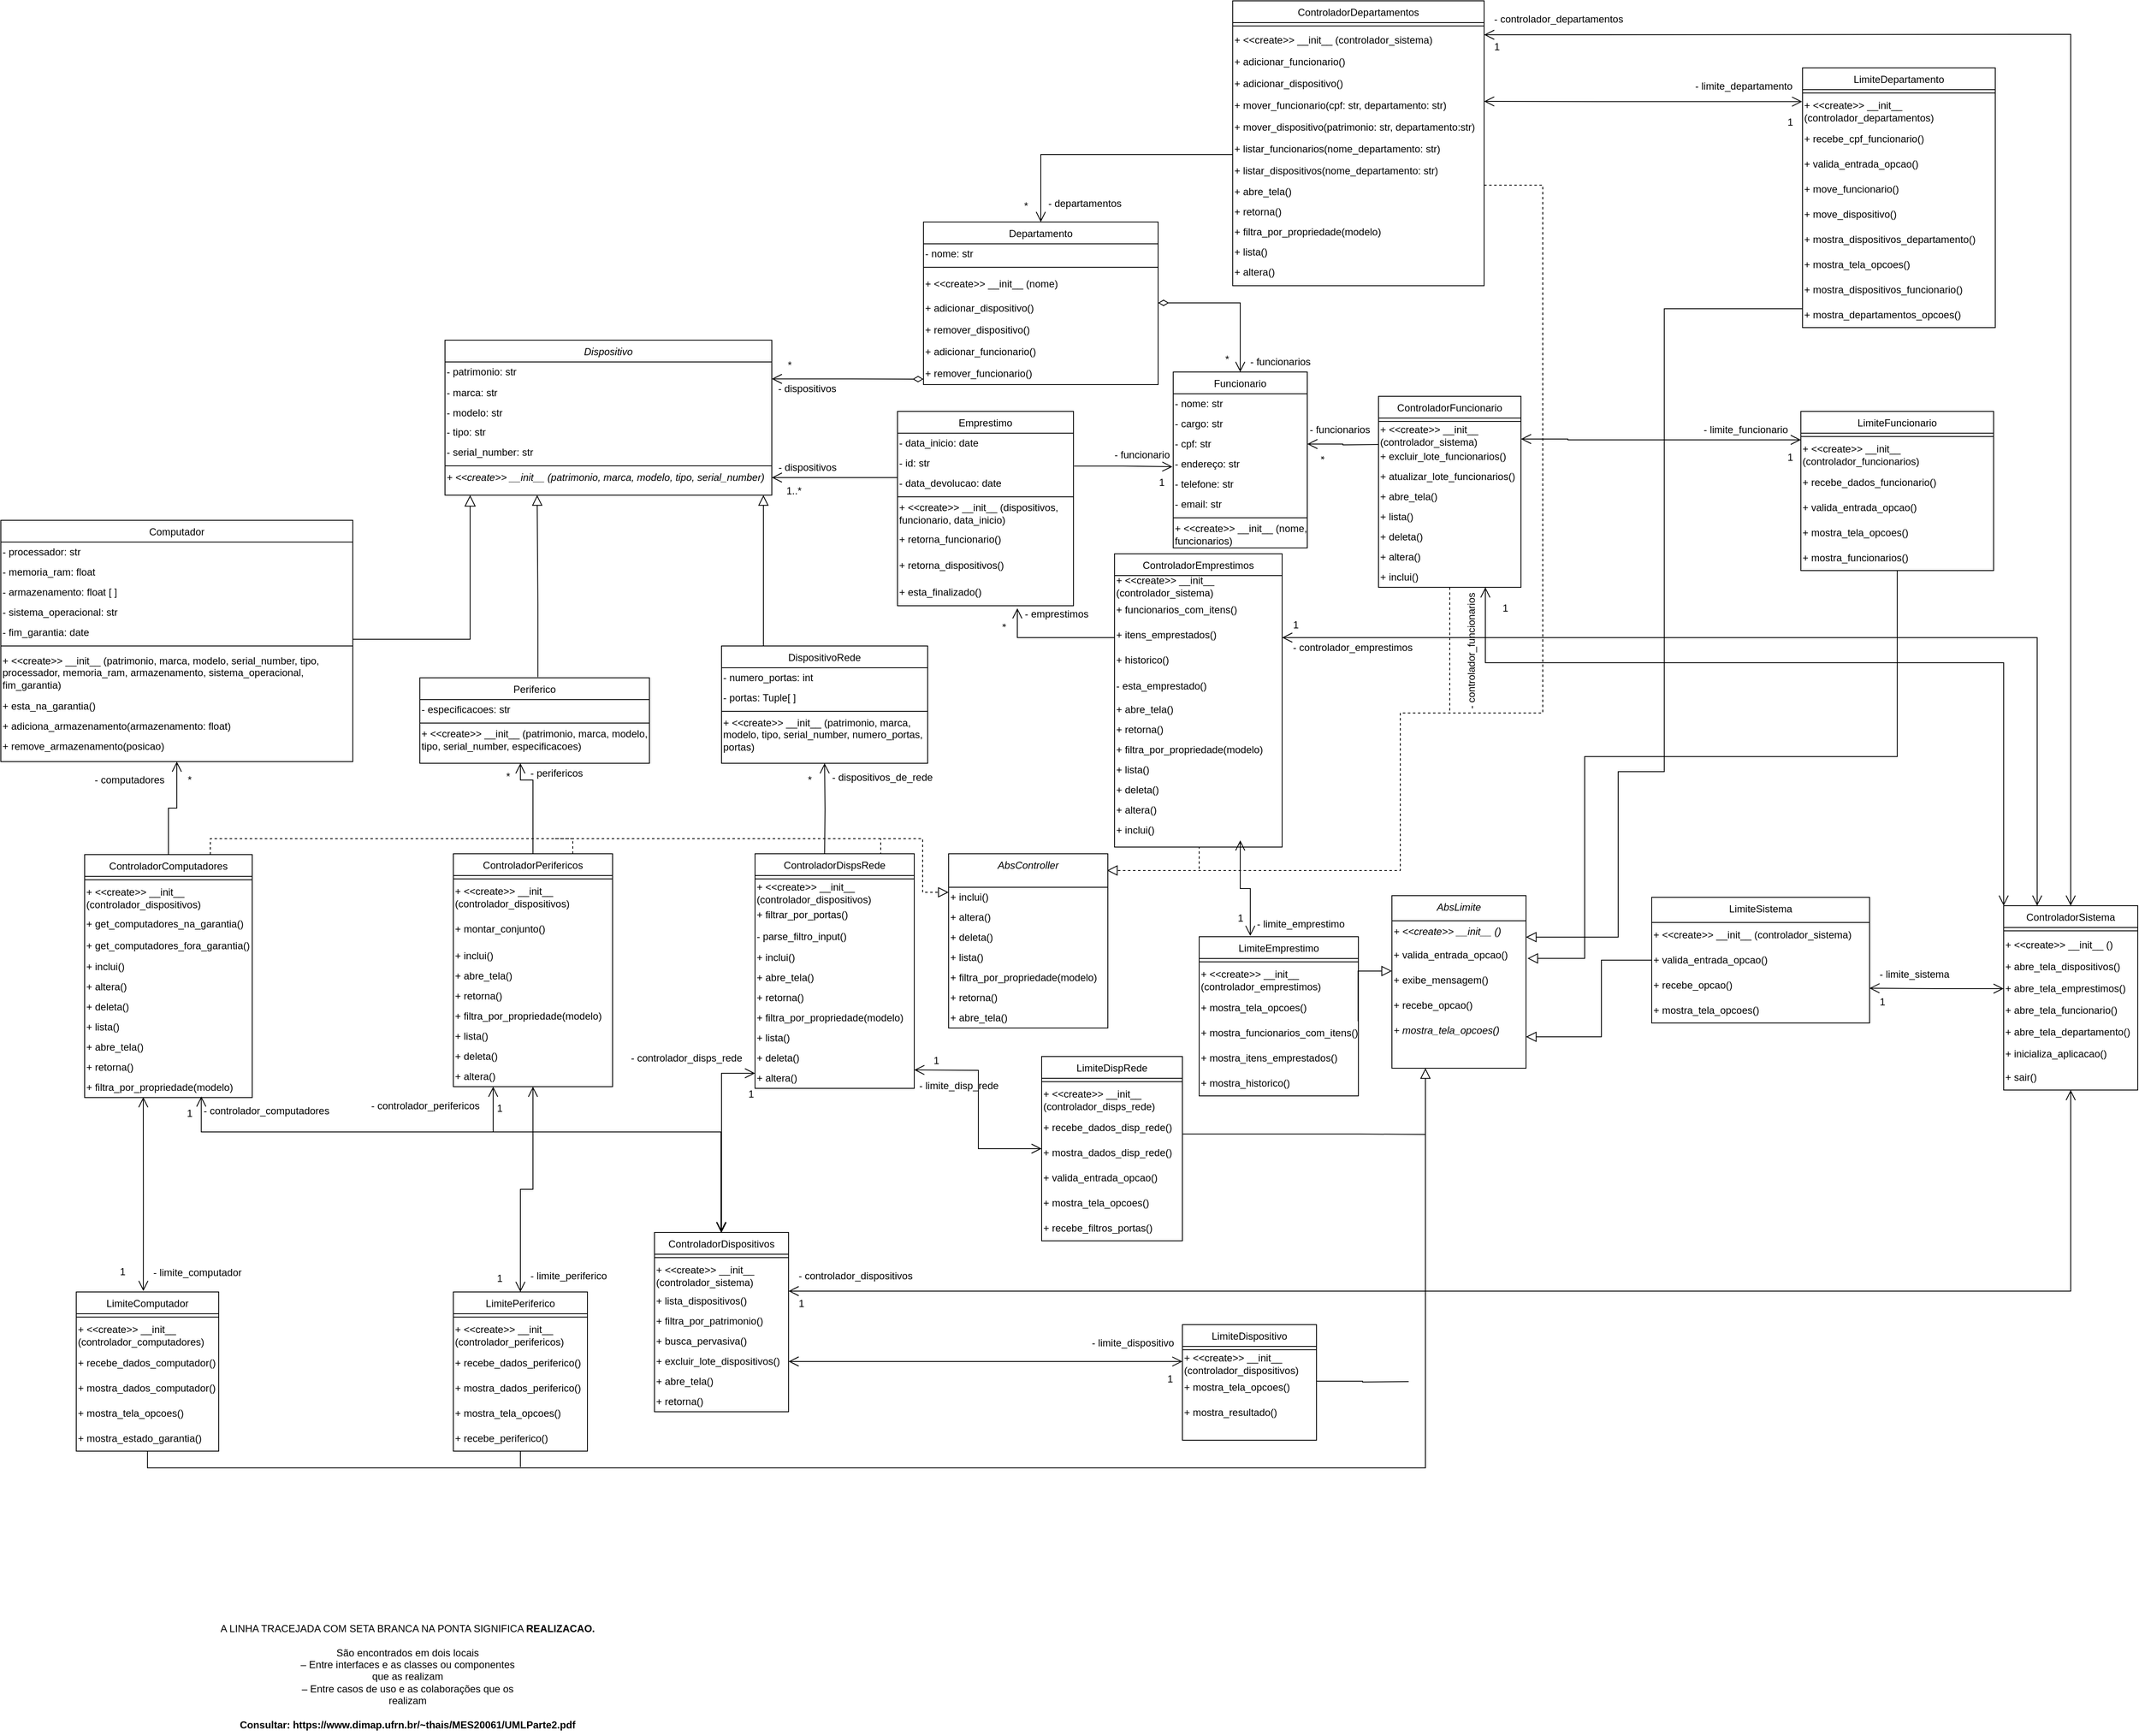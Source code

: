 <mxfile>
    <diagram id="C5RBs43oDa-KdzZeNtuy" name="Page-1">
        <mxGraphModel dx="502" dy="524" grid="1" gridSize="10" guides="1" tooltips="1" connect="1" arrows="1" fold="1" page="1" pageScale="1" pageWidth="827" pageHeight="1169" math="0" shadow="0">
            <root>
                <mxCell id="WIyWlLk6GJQsqaUBKTNV-0"/>
                <mxCell id="WIyWlLk6GJQsqaUBKTNV-1" parent="WIyWlLk6GJQsqaUBKTNV-0"/>
                <mxCell id="WsfcxLLstA1aowzWTePN-270" style="edgeStyle=orthogonalEdgeStyle;orthogonalLoop=1;jettySize=auto;html=1;exitX=1;exitY=0.25;exitDx=0;exitDy=0;endArrow=diamondThin;endFill=0;entryX=0;entryY=0.75;entryDx=0;entryDy=0;startArrow=open;startFill=0;endSize=10;startSize=10;movable=1;resizable=1;rotatable=1;deletable=1;editable=1;locked=0;connectable=1;shadow=0;strokeColor=default;rounded=0;jumpStyle=none;jumpSize=6;strokeWidth=1;fontSize=12;" parent="WIyWlLk6GJQsqaUBKTNV-1" source="WsfcxLLstA1aowzWTePN-387" target="WsfcxLLstA1aowzWTePN-284" edge="1">
                    <mxGeometry relative="1" as="geometry">
                        <mxPoint x="1570" y="975" as="targetPoint"/>
                    </mxGeometry>
                </mxCell>
                <mxCell id="WsfcxLLstA1aowzWTePN-271" value="Periferico" style="swimlane;fontStyle=0;align=center;verticalAlign=top;childLayout=stackLayout;horizontal=1;startSize=26;horizontalStack=0;resizeParent=1;resizeLast=0;collapsible=1;marginBottom=0;rounded=0;shadow=0;strokeWidth=1;fontSize=12;" parent="WIyWlLk6GJQsqaUBKTNV-1" vertex="1">
                    <mxGeometry x="900" y="1278" width="274" height="102" as="geometry">
                        <mxRectangle x="508.5" y="690" width="170" height="26" as="alternateBounds"/>
                    </mxGeometry>
                </mxCell>
                <mxCell id="WsfcxLLstA1aowzWTePN-272" value="- especificacoes: str" style="text;html=1;strokeColor=none;fillColor=none;align=left;verticalAlign=middle;whiteSpace=wrap;rounded=0;fontSize=12;" parent="WsfcxLLstA1aowzWTePN-271" vertex="1">
                    <mxGeometry y="26" width="274" height="24" as="geometry"/>
                </mxCell>
                <mxCell id="WsfcxLLstA1aowzWTePN-273" value="" style="line;html=1;strokeWidth=1;align=left;verticalAlign=middle;spacingTop=-1;spacingLeft=3;spacingRight=3;rotatable=0;labelPosition=right;points=[];portConstraint=eastwest;fontSize=12;" parent="WsfcxLLstA1aowzWTePN-271" vertex="1">
                    <mxGeometry y="50" width="274" height="8" as="geometry"/>
                </mxCell>
                <mxCell id="WsfcxLLstA1aowzWTePN-274" value="&lt;span style=&quot;border-color: var(--border-color); font-size: 12px;&quot;&gt;+ &amp;lt;&amp;lt;create&amp;gt;&amp;gt; __init__ (patrimonio, marca, modelo, tipo, serial_number, especificacoes)&lt;/span&gt;" style="text;html=1;strokeColor=none;fillColor=none;align=left;verticalAlign=middle;whiteSpace=wrap;rounded=0;fontSize=12;" parent="WsfcxLLstA1aowzWTePN-271" vertex="1">
                    <mxGeometry y="58" width="274" height="32" as="geometry"/>
                </mxCell>
                <mxCell id="WsfcxLLstA1aowzWTePN-275" value="" style="endArrow=block;endSize=10;endFill=0;shadow=0;strokeWidth=1;rounded=0;edgeStyle=elbowEdgeStyle;elbow=vertical;fontSize=12;exitX=0.514;exitY=-0.009;exitDx=0;exitDy=0;exitPerimeter=0;" parent="WIyWlLk6GJQsqaUBKTNV-1" source="WsfcxLLstA1aowzWTePN-271" edge="1">
                    <mxGeometry width="160" relative="1" as="geometry">
                        <mxPoint x="1020" y="1193" as="sourcePoint"/>
                        <mxPoint x="1040" y="1060" as="targetPoint"/>
                        <Array as="points">
                            <mxPoint x="1037" y="1190"/>
                        </Array>
                    </mxGeometry>
                </mxCell>
                <mxCell id="WsfcxLLstA1aowzWTePN-276" style="edgeStyle=orthogonalEdgeStyle;rounded=0;orthogonalLoop=1;jettySize=auto;html=1;exitX=1;exitY=0.25;exitDx=0;exitDy=0;entryX=0.5;entryY=0;entryDx=0;entryDy=0;endArrow=open;endFill=0;startArrow=diamondThin;startFill=0;endSize=10;startSize=10;fontSize=12;" parent="WIyWlLk6GJQsqaUBKTNV-1" source="WsfcxLLstA1aowzWTePN-281" target="WsfcxLLstA1aowzWTePN-285" edge="1">
                    <mxGeometry relative="1" as="geometry"/>
                </mxCell>
                <mxCell id="WsfcxLLstA1aowzWTePN-277" value="Departamento" style="swimlane;fontStyle=0;align=center;verticalAlign=top;childLayout=stackLayout;horizontal=1;startSize=26;horizontalStack=0;resizeParent=1;resizeLast=0;collapsible=1;marginBottom=0;rounded=0;shadow=0;strokeWidth=1;fontSize=12;" parent="WIyWlLk6GJQsqaUBKTNV-1" vertex="1">
                    <mxGeometry x="1501" y="734" width="280" height="194" as="geometry">
                        <mxRectangle x="340" y="380" width="170" height="26" as="alternateBounds"/>
                    </mxGeometry>
                </mxCell>
                <mxCell id="WsfcxLLstA1aowzWTePN-278" value="- nome: str" style="text;html=1;strokeColor=none;fillColor=none;align=left;verticalAlign=middle;whiteSpace=wrap;rounded=0;fontSize=12;" parent="WsfcxLLstA1aowzWTePN-277" vertex="1">
                    <mxGeometry y="26" width="280" height="24" as="geometry"/>
                </mxCell>
                <mxCell id="WsfcxLLstA1aowzWTePN-279" value="" style="line;html=1;strokeWidth=1;align=left;verticalAlign=middle;spacingTop=-1;spacingLeft=3;spacingRight=3;rotatable=0;labelPosition=right;points=[];portConstraint=eastwest;fontSize=12;" parent="WsfcxLLstA1aowzWTePN-277" vertex="1">
                    <mxGeometry y="50" width="280" height="8" as="geometry"/>
                </mxCell>
                <mxCell id="WsfcxLLstA1aowzWTePN-280" value="&lt;span style=&quot;border-color: var(--border-color); font-size: 12px;&quot;&gt;+ &amp;lt;&amp;lt;create&amp;gt;&amp;gt; __init__ (nome)&lt;/span&gt;" style="text;html=1;strokeColor=none;fillColor=none;align=left;verticalAlign=middle;whiteSpace=wrap;rounded=0;fontSize=12;" parent="WsfcxLLstA1aowzWTePN-277" vertex="1">
                    <mxGeometry y="58" width="280" height="32" as="geometry"/>
                </mxCell>
                <mxCell id="WsfcxLLstA1aowzWTePN-281" value="&lt;span style=&quot;border-color: var(--border-color); font-size: 12px;&quot;&gt;+ adicionar_dispositivo()&lt;/span&gt;" style="text;html=1;strokeColor=none;fillColor=none;align=left;verticalAlign=middle;whiteSpace=wrap;rounded=0;fontStyle=0;fontSize=12;" parent="WsfcxLLstA1aowzWTePN-277" vertex="1">
                    <mxGeometry y="90" width="280" height="26" as="geometry"/>
                </mxCell>
                <mxCell id="WsfcxLLstA1aowzWTePN-282" value="&lt;span style=&quot;border-color: var(--border-color); font-size: 12px;&quot;&gt;+ remover_dispositivo()&lt;/span&gt;" style="text;html=1;strokeColor=none;fillColor=none;align=left;verticalAlign=middle;whiteSpace=wrap;rounded=0;fontStyle=0;fontSize=12;" parent="WsfcxLLstA1aowzWTePN-277" vertex="1">
                    <mxGeometry y="116" width="280" height="26" as="geometry"/>
                </mxCell>
                <mxCell id="WsfcxLLstA1aowzWTePN-283" value="&lt;span style=&quot;border-color: var(--border-color); font-size: 12px;&quot;&gt;+ adicionar_funcionario()&lt;/span&gt;" style="text;html=1;strokeColor=none;fillColor=none;align=left;verticalAlign=middle;whiteSpace=wrap;rounded=0;fontStyle=0;fontSize=12;" parent="WsfcxLLstA1aowzWTePN-277" vertex="1">
                    <mxGeometry y="142" width="280" height="26" as="geometry"/>
                </mxCell>
                <mxCell id="WsfcxLLstA1aowzWTePN-284" value="&lt;span style=&quot;border-color: var(--border-color); font-size: 12px;&quot;&gt;+ remover_funcionario()&lt;/span&gt;" style="text;html=1;strokeColor=none;fillColor=none;align=left;verticalAlign=middle;whiteSpace=wrap;rounded=0;fontStyle=0;fontSize=12;" parent="WsfcxLLstA1aowzWTePN-277" vertex="1">
                    <mxGeometry y="168" width="280" height="26" as="geometry"/>
                </mxCell>
                <mxCell id="WsfcxLLstA1aowzWTePN-285" value="Funcionario" style="swimlane;fontStyle=0;align=center;verticalAlign=top;childLayout=stackLayout;horizontal=1;startSize=26;horizontalStack=0;resizeParent=1;resizeLast=0;collapsible=1;marginBottom=0;rounded=0;shadow=0;strokeWidth=1;fontSize=12;" parent="WIyWlLk6GJQsqaUBKTNV-1" vertex="1">
                    <mxGeometry x="1799" y="913" width="160" height="210" as="geometry">
                        <mxRectangle x="340" y="380" width="170" height="26" as="alternateBounds"/>
                    </mxGeometry>
                </mxCell>
                <mxCell id="WsfcxLLstA1aowzWTePN-286" value="- nome: str" style="text;html=1;strokeColor=none;fillColor=none;align=left;verticalAlign=middle;whiteSpace=wrap;rounded=0;fontSize=12;" parent="WsfcxLLstA1aowzWTePN-285" vertex="1">
                    <mxGeometry y="26" width="160" height="24" as="geometry"/>
                </mxCell>
                <mxCell id="WsfcxLLstA1aowzWTePN-287" value="- cargo: str" style="text;html=1;strokeColor=none;fillColor=none;align=left;verticalAlign=middle;whiteSpace=wrap;rounded=0;fontSize=12;" parent="WsfcxLLstA1aowzWTePN-285" vertex="1">
                    <mxGeometry y="50" width="160" height="24" as="geometry"/>
                </mxCell>
                <mxCell id="WsfcxLLstA1aowzWTePN-288" value="- cpf: str" style="text;html=1;strokeColor=none;fillColor=none;align=left;verticalAlign=middle;whiteSpace=wrap;rounded=0;fontSize=12;" parent="WsfcxLLstA1aowzWTePN-285" vertex="1">
                    <mxGeometry y="74" width="160" height="24" as="geometry"/>
                </mxCell>
                <mxCell id="WsfcxLLstA1aowzWTePN-289" value="- endereço: str" style="text;html=1;strokeColor=none;fillColor=none;align=left;verticalAlign=middle;whiteSpace=wrap;rounded=0;fontSize=12;" parent="WsfcxLLstA1aowzWTePN-285" vertex="1">
                    <mxGeometry y="98" width="160" height="24" as="geometry"/>
                </mxCell>
                <mxCell id="WsfcxLLstA1aowzWTePN-290" value="- telefone: str" style="text;html=1;strokeColor=none;fillColor=none;align=left;verticalAlign=middle;whiteSpace=wrap;rounded=0;fontSize=12;" parent="WsfcxLLstA1aowzWTePN-285" vertex="1">
                    <mxGeometry y="122" width="160" height="24" as="geometry"/>
                </mxCell>
                <mxCell id="WsfcxLLstA1aowzWTePN-291" value="- email: str" style="text;html=1;strokeColor=none;fillColor=none;align=left;verticalAlign=middle;whiteSpace=wrap;rounded=0;fontSize=12;" parent="WsfcxLLstA1aowzWTePN-285" vertex="1">
                    <mxGeometry y="146" width="160" height="24" as="geometry"/>
                </mxCell>
                <mxCell id="WsfcxLLstA1aowzWTePN-292" value="" style="line;html=1;strokeWidth=1;align=left;verticalAlign=middle;spacingTop=-1;spacingLeft=3;spacingRight=3;rotatable=0;labelPosition=right;points=[];portConstraint=eastwest;fontSize=12;" parent="WsfcxLLstA1aowzWTePN-285" vertex="1">
                    <mxGeometry y="170" width="160" height="8" as="geometry"/>
                </mxCell>
                <mxCell id="WsfcxLLstA1aowzWTePN-293" value="&lt;span style=&quot;border-color: var(--border-color); font-size: 12px;&quot;&gt;+ &amp;lt;&amp;lt;create&amp;gt;&amp;gt; __init__ (nome, funcionarios)&lt;/span&gt;" style="text;html=1;strokeColor=none;fillColor=none;align=left;verticalAlign=middle;whiteSpace=wrap;rounded=0;fontSize=12;" parent="WsfcxLLstA1aowzWTePN-285" vertex="1">
                    <mxGeometry y="178" width="160" height="32" as="geometry"/>
                </mxCell>
                <mxCell id="WsfcxLLstA1aowzWTePN-294" style="edgeStyle=orthogonalEdgeStyle;rounded=0;orthogonalLoop=1;jettySize=auto;html=1;exitX=1.004;exitY=0.635;exitDx=0;exitDy=0;entryX=-0.006;entryY=0.629;entryDx=0;entryDy=0;endArrow=open;endFill=0;endSize=10;startSize=10;fontSize=12;entryPerimeter=0;exitPerimeter=0;" parent="WIyWlLk6GJQsqaUBKTNV-1" source="WsfcxLLstA1aowzWTePN-297" target="WsfcxLLstA1aowzWTePN-289" edge="1">
                    <mxGeometry relative="1" as="geometry">
                        <Array as="points">
                            <mxPoint x="1739" y="1025"/>
                        </Array>
                    </mxGeometry>
                </mxCell>
                <mxCell id="WsfcxLLstA1aowzWTePN-295" value="Emprestimo" style="swimlane;fontStyle=0;align=center;verticalAlign=top;childLayout=stackLayout;horizontal=1;startSize=26;horizontalStack=0;resizeParent=1;resizeLast=0;collapsible=1;marginBottom=0;rounded=0;shadow=0;strokeWidth=1;fontSize=12;" parent="WIyWlLk6GJQsqaUBKTNV-1" vertex="1">
                    <mxGeometry x="1470" y="960" width="210" height="232" as="geometry">
                        <mxRectangle x="340" y="380" width="170" height="26" as="alternateBounds"/>
                    </mxGeometry>
                </mxCell>
                <mxCell id="WsfcxLLstA1aowzWTePN-296" value="- data_inicio: date" style="text;html=1;strokeColor=none;fillColor=none;align=left;verticalAlign=middle;whiteSpace=wrap;rounded=0;spacing=2;fontSize=12;" parent="WsfcxLLstA1aowzWTePN-295" vertex="1">
                    <mxGeometry y="26" width="210" height="24" as="geometry"/>
                </mxCell>
                <mxCell id="WsfcxLLstA1aowzWTePN-297" value="- id: str" style="text;html=1;strokeColor=none;fillColor=none;align=left;verticalAlign=middle;whiteSpace=wrap;rounded=0;spacing=2;fontSize=12;" parent="WsfcxLLstA1aowzWTePN-295" vertex="1">
                    <mxGeometry y="50" width="210" height="24" as="geometry"/>
                </mxCell>
                <mxCell id="WsfcxLLstA1aowzWTePN-298" value="&lt;font color=&quot;#000000&quot;&gt;- data_devolucao: date&lt;/font&gt;" style="text;html=1;strokeColor=none;fillColor=none;align=left;verticalAlign=middle;whiteSpace=wrap;rounded=0;spacing=2;fontSize=12;fontColor=#FF3333;" parent="WsfcxLLstA1aowzWTePN-295" vertex="1">
                    <mxGeometry y="74" width="210" height="24" as="geometry"/>
                </mxCell>
                <mxCell id="WsfcxLLstA1aowzWTePN-299" value="" style="line;html=1;strokeWidth=1;align=left;verticalAlign=middle;spacingTop=-1;spacingLeft=3;spacingRight=3;rotatable=0;labelPosition=right;points=[];portConstraint=eastwest;fontSize=12;" parent="WsfcxLLstA1aowzWTePN-295" vertex="1">
                    <mxGeometry y="98" width="210" height="8" as="geometry"/>
                </mxCell>
                <mxCell id="WsfcxLLstA1aowzWTePN-300" value="&lt;span style=&quot;border-color: var(--border-color); font-size: 12px;&quot;&gt;+ &amp;lt;&amp;lt;create&amp;gt;&amp;gt; __init__ (dispositivos, funcionario, data_inicio)&lt;/span&gt;" style="text;html=1;strokeColor=none;fillColor=none;align=left;verticalAlign=middle;whiteSpace=wrap;rounded=0;fontStyle=0;fontSize=12;" parent="WsfcxLLstA1aowzWTePN-295" vertex="1">
                    <mxGeometry y="106" width="210" height="32" as="geometry"/>
                </mxCell>
                <mxCell id="WsfcxLLstA1aowzWTePN-301" value="&lt;span style=&quot;border-color: var(--border-color); font-size: 12px;&quot;&gt;+ retorna_funcionario()&lt;br style=&quot;font-size: 12px;&quot;&gt;&lt;/span&gt;" style="text;html=1;strokeColor=none;fillColor=none;align=left;verticalAlign=middle;whiteSpace=wrap;rounded=0;fontStyle=0;fontSize=12;" parent="WsfcxLLstA1aowzWTePN-295" vertex="1">
                    <mxGeometry y="138" width="210" height="30" as="geometry"/>
                </mxCell>
                <mxCell id="WsfcxLLstA1aowzWTePN-302" value="&lt;span style=&quot;border-color: var(--border-color); font-size: 12px;&quot;&gt;+ retorna_dispositivos()&lt;br style=&quot;font-size: 12px;&quot;&gt;&lt;/span&gt;" style="text;html=1;strokeColor=none;fillColor=none;align=left;verticalAlign=middle;whiteSpace=wrap;rounded=0;fontStyle=0;fontSize=12;" parent="WsfcxLLstA1aowzWTePN-295" vertex="1">
                    <mxGeometry y="168" width="210" height="32" as="geometry"/>
                </mxCell>
                <mxCell id="WsfcxLLstA1aowzWTePN-303" value="&lt;span style=&quot;border-color: var(--border-color); font-size: 12px;&quot;&gt;+ esta_finalizado()&lt;br style=&quot;font-size: 12px;&quot;&gt;&lt;/span&gt;" style="text;html=1;strokeColor=none;fillColor=none;align=left;verticalAlign=middle;whiteSpace=wrap;rounded=0;fontStyle=0;fontSize=12;" parent="WsfcxLLstA1aowzWTePN-295" vertex="1">
                    <mxGeometry y="200" width="210" height="32" as="geometry"/>
                </mxCell>
                <mxCell id="WsfcxLLstA1aowzWTePN-304" value="- funcionarios" style="text;html=1;strokeColor=none;fillColor=none;align=left;verticalAlign=middle;whiteSpace=wrap;rounded=0;fontSize=12;" parent="WIyWlLk6GJQsqaUBKTNV-1" vertex="1">
                    <mxGeometry x="1889" y="889" width="160" height="24" as="geometry"/>
                </mxCell>
                <mxCell id="WsfcxLLstA1aowzWTePN-305" value="- funcionario" style="text;html=1;strokeColor=none;fillColor=none;align=right;verticalAlign=middle;whiteSpace=wrap;rounded=0;spacing=2;fontSize=12;" parent="WIyWlLk6GJQsqaUBKTNV-1" vertex="1">
                    <mxGeometry x="1725.5" y="1000" width="71" height="24" as="geometry"/>
                </mxCell>
                <mxCell id="WsfcxLLstA1aowzWTePN-306" value="Computador" style="swimlane;fontStyle=0;align=center;verticalAlign=top;childLayout=stackLayout;horizontal=1;startSize=26;horizontalStack=0;resizeParent=1;resizeLast=0;collapsible=1;marginBottom=0;rounded=0;shadow=0;strokeWidth=1;fontSize=12;" parent="WIyWlLk6GJQsqaUBKTNV-1" vertex="1">
                    <mxGeometry x="400" y="1090" width="420" height="288" as="geometry">
                        <mxRectangle x="230" y="140" width="160" height="26" as="alternateBounds"/>
                    </mxGeometry>
                </mxCell>
                <mxCell id="WsfcxLLstA1aowzWTePN-307" value="- processador: str" style="text;html=1;strokeColor=none;fillColor=none;align=left;verticalAlign=middle;whiteSpace=wrap;rounded=0;fontSize=12;" parent="WsfcxLLstA1aowzWTePN-306" vertex="1">
                    <mxGeometry y="26" width="420" height="24" as="geometry"/>
                </mxCell>
                <mxCell id="WsfcxLLstA1aowzWTePN-308" value="- memoria_ram: float" style="text;html=1;strokeColor=none;fillColor=none;align=left;verticalAlign=middle;whiteSpace=wrap;rounded=0;fontSize=12;" parent="WsfcxLLstA1aowzWTePN-306" vertex="1">
                    <mxGeometry y="50" width="420" height="24" as="geometry"/>
                </mxCell>
                <mxCell id="WsfcxLLstA1aowzWTePN-309" value="- armazenamento: float [ ]" style="text;html=1;strokeColor=none;fillColor=none;align=left;verticalAlign=middle;whiteSpace=wrap;rounded=0;spacing=2;fontSize=12;" parent="WsfcxLLstA1aowzWTePN-306" vertex="1">
                    <mxGeometry y="74" width="420" height="24" as="geometry"/>
                </mxCell>
                <mxCell id="WsfcxLLstA1aowzWTePN-310" value="- sistema_operacional: str" style="text;html=1;strokeColor=none;fillColor=none;align=left;verticalAlign=middle;whiteSpace=wrap;rounded=0;spacing=2;fontSize=12;" parent="WsfcxLLstA1aowzWTePN-306" vertex="1">
                    <mxGeometry y="98" width="420" height="24" as="geometry"/>
                </mxCell>
                <mxCell id="WsfcxLLstA1aowzWTePN-311" value="- fim_garantia: date" style="text;html=1;strokeColor=none;fillColor=none;align=left;verticalAlign=middle;whiteSpace=wrap;rounded=0;spacing=2;fontSize=12;" parent="WsfcxLLstA1aowzWTePN-306" vertex="1">
                    <mxGeometry y="122" width="420" height="24" as="geometry"/>
                </mxCell>
                <mxCell id="WsfcxLLstA1aowzWTePN-312" value="" style="line;html=1;strokeWidth=1;align=left;verticalAlign=middle;spacingTop=-1;spacingLeft=3;spacingRight=3;rotatable=0;labelPosition=right;points=[];portConstraint=eastwest;fontSize=12;" parent="WsfcxLLstA1aowzWTePN-306" vertex="1">
                    <mxGeometry y="146" width="420" height="8" as="geometry"/>
                </mxCell>
                <mxCell id="WsfcxLLstA1aowzWTePN-313" value="+ &amp;lt;&amp;lt;create&amp;gt;&amp;gt; __init__ (patrimonio, marca, modelo, serial_number&lt;span style=&quot;font-size: 12px;&quot;&gt;, tipo, processador, memoria_ram, armazenamento, sistema_operacional, fim_garantia)&lt;/span&gt;" style="text;html=1;strokeColor=none;fillColor=none;align=left;verticalAlign=middle;whiteSpace=wrap;rounded=0;spacing=2;fontStyle=0;fontSize=12;" parent="WsfcxLLstA1aowzWTePN-306" vertex="1">
                    <mxGeometry y="154" width="420" height="56" as="geometry"/>
                </mxCell>
                <mxCell id="WsfcxLLstA1aowzWTePN-314" value="&lt;span style=&quot;border-color: var(--border-color); font-size: 12px;&quot;&gt;+ esta_na_garantia&lt;span style=&quot;font-size: 12px;&quot;&gt;()&lt;br style=&quot;font-size: 12px;&quot;&gt;&lt;/span&gt;&lt;/span&gt;" style="text;html=1;strokeColor=none;fillColor=none;align=left;verticalAlign=middle;whiteSpace=wrap;rounded=0;fontStyle=0;fontSize=12;" parent="WsfcxLLstA1aowzWTePN-306" vertex="1">
                    <mxGeometry y="210" width="420" height="24" as="geometry"/>
                </mxCell>
                <mxCell id="1" value="&lt;span style=&quot;border-color: var(--border-color); font-size: 12px;&quot;&gt;&lt;span style=&quot;color: rgba(0, 0, 0, 0); font-family: monospace; font-size: 0px;&quot;&gt;%3CmxGraphModel%3E%3Croot%3E%3CmxCell%20id%3D%220%22%2F%3E%3CmxCell%20id%3D%221%22%20parent%3D%220%22%2F%3E%3CmxCell%20id%3D%222%22%20value%3D%22%26lt%3Bspan%20style%3D%26quot%3Bborder-color%3A%20var(--border-color)%3B%20font-size%3A%2012px%3B%26quot%3B%26gt%3B%2B%20esta_na_garantia%26lt%3Bspan%20style%3D%26quot%3Bfont-size%3A%2012px%3B%26quot%3B%26gt%3B()%26lt%3Bbr%20style%3D%26quot%3Bfont-size%3A%2012px%3B%26quot%3B%26gt%3B%26lt%3B%2Fspan%26gt%3B%26lt%3B%2Fspan%26gt%3B%22%20style%3D%22text%3Bhtml%3D1%3BstrokeColor%3Dnone%3BfillColor%3Dnone%3Balign%3Dleft%3BverticalAlign%3Dmiddle%3BwhiteSpace%3Dwrap%3Brounded%3D0%3BfontStyle%3D0%3BfontSize%3D12%3B%22%20vertex%3D%221%22%20parent%3D%221%22%3E%3CmxGeometry%20x%3D%22400%22%20y%3D%221294%22%20width%3D%22420%22%20height%3D%2224%22%20as%3D%22geometry%22%2F%3E%3C%2FmxCell%3E%3C%2Froot%3E%3C%2FmxGraphModel%3E&lt;/span&gt;&lt;span style=&quot;font-size: 12px;&quot;&gt;+ adiciona_armazenamento(armazenamento: float)&lt;br style=&quot;font-size: 12px;&quot;&gt;&lt;/span&gt;&lt;/span&gt;" style="text;html=1;strokeColor=none;fillColor=none;align=left;verticalAlign=middle;whiteSpace=wrap;rounded=0;fontStyle=0;fontSize=12;" parent="WsfcxLLstA1aowzWTePN-306" vertex="1">
                    <mxGeometry y="234" width="420" height="24" as="geometry"/>
                </mxCell>
                <mxCell id="2" value="&lt;span style=&quot;border-color: var(--border-color); font-size: 12px;&quot;&gt;&lt;span style=&quot;font-size: 12px;&quot;&gt;+ remove_armazenamento(posicao)&lt;br style=&quot;font-size: 12px;&quot;&gt;&lt;/span&gt;&lt;/span&gt;" style="text;html=1;strokeColor=none;fillColor=none;align=left;verticalAlign=middle;whiteSpace=wrap;rounded=0;fontStyle=0;fontSize=12;" parent="WsfcxLLstA1aowzWTePN-306" vertex="1">
                    <mxGeometry y="258" width="420" height="24" as="geometry"/>
                </mxCell>
                <mxCell id="WsfcxLLstA1aowzWTePN-315" value="DispositivoRede" style="swimlane;fontStyle=0;align=center;verticalAlign=top;childLayout=stackLayout;horizontal=1;startSize=26;horizontalStack=0;resizeParent=1;resizeLast=0;collapsible=1;marginBottom=0;rounded=0;shadow=0;strokeWidth=1;fontSize=12;" parent="WIyWlLk6GJQsqaUBKTNV-1" vertex="1">
                    <mxGeometry x="1260" y="1240" width="246" height="140" as="geometry">
                        <mxRectangle x="230" y="140" width="160" height="26" as="alternateBounds"/>
                    </mxGeometry>
                </mxCell>
                <mxCell id="WsfcxLLstA1aowzWTePN-316" value="- numero_portas: int" style="text;html=1;strokeColor=none;fillColor=none;align=left;verticalAlign=middle;whiteSpace=wrap;rounded=0;fontSize=12;" parent="WsfcxLLstA1aowzWTePN-315" vertex="1">
                    <mxGeometry y="26" width="246" height="24" as="geometry"/>
                </mxCell>
                <mxCell id="WsfcxLLstA1aowzWTePN-317" value="- portas: Tuple[ ]" style="text;html=1;strokeColor=none;fillColor=none;align=left;verticalAlign=middle;whiteSpace=wrap;rounded=0;spacing=2;fontSize=12;" parent="WsfcxLLstA1aowzWTePN-315" vertex="1">
                    <mxGeometry y="50" width="246" height="24" as="geometry"/>
                </mxCell>
                <mxCell id="WsfcxLLstA1aowzWTePN-318" value="" style="line;html=1;strokeWidth=1;align=left;verticalAlign=middle;spacingTop=-1;spacingLeft=3;spacingRight=3;rotatable=0;labelPosition=right;points=[];portConstraint=eastwest;fontSize=12;" parent="WsfcxLLstA1aowzWTePN-315" vertex="1">
                    <mxGeometry y="74" width="246" height="8" as="geometry"/>
                </mxCell>
                <mxCell id="WsfcxLLstA1aowzWTePN-319" value="&lt;span style=&quot;border-color: var(--border-color); font-size: 12px;&quot;&gt;+ &amp;lt;&amp;lt;create&amp;gt;&amp;gt; __init__ (patrimonio, marca, modelo, tipo, serial_number, numero_portas, portas)&lt;/span&gt;" style="text;html=1;strokeColor=none;fillColor=none;align=left;verticalAlign=middle;whiteSpace=wrap;rounded=0;fontSize=12;" parent="WsfcxLLstA1aowzWTePN-315" vertex="1">
                    <mxGeometry y="82" width="246" height="48" as="geometry"/>
                </mxCell>
                <mxCell id="WsfcxLLstA1aowzWTePN-320" value="" style="endArrow=block;endSize=10;endFill=0;shadow=0;strokeWidth=1;rounded=0;edgeStyle=orthogonalEdgeStyle;elbow=vertical;fontSize=12;exitX=0.5;exitY=0;exitDx=0;exitDy=0;" parent="WIyWlLk6GJQsqaUBKTNV-1" source="WsfcxLLstA1aowzWTePN-315" edge="1">
                    <mxGeometry width="160" relative="1" as="geometry">
                        <mxPoint x="1310" y="1240" as="sourcePoint"/>
                        <mxPoint x="1310" y="1060" as="targetPoint"/>
                        <Array as="points">
                            <mxPoint x="1310" y="1240"/>
                        </Array>
                    </mxGeometry>
                </mxCell>
                <mxCell id="WsfcxLLstA1aowzWTePN-321" style="edgeStyle=orthogonalEdgeStyle;rounded=0;orthogonalLoop=1;jettySize=auto;html=1;exitX=1;exitY=0.5;exitDx=0;exitDy=0;endArrow=block;endFill=0;endSize=11;fontSize=12;" parent="WIyWlLk6GJQsqaUBKTNV-1" source="WsfcxLLstA1aowzWTePN-308" edge="1">
                    <mxGeometry relative="1" as="geometry">
                        <mxPoint x="960" y="1060" as="targetPoint"/>
                        <Array as="points">
                            <mxPoint x="960" y="1232"/>
                        </Array>
                    </mxGeometry>
                </mxCell>
                <mxCell id="WsfcxLLstA1aowzWTePN-322" style="edgeStyle=orthogonalEdgeStyle;rounded=0;orthogonalLoop=1;jettySize=auto;html=1;exitX=0.5;exitY=0;exitDx=0;exitDy=0;endArrow=open;endFill=0;endSize=10;startSize=10;fontSize=12;" parent="WIyWlLk6GJQsqaUBKTNV-1" source="WsfcxLLstA1aowzWTePN-324" edge="1">
                    <mxGeometry relative="1" as="geometry">
                        <mxPoint x="1020" y="1380" as="targetPoint"/>
                        <Array as="points">
                            <mxPoint x="1020" y="1400"/>
                        </Array>
                    </mxGeometry>
                </mxCell>
                <mxCell id="WsfcxLLstA1aowzWTePN-323" style="edgeStyle=orthogonalEdgeStyle;rounded=0;orthogonalLoop=1;jettySize=auto;html=1;exitX=0.25;exitY=1;exitDx=0;exitDy=0;entryX=0.496;entryY=-0.001;entryDx=0;entryDy=0;endArrow=open;endFill=0;endSize=10;startSize=10;startArrow=open;startFill=0;fontSize=12;entryPerimeter=0;" parent="WIyWlLk6GJQsqaUBKTNV-1" source="WsfcxLLstA1aowzWTePN-324" target="WsfcxLLstA1aowzWTePN-331" edge="1">
                    <mxGeometry relative="1" as="geometry">
                        <Array as="points">
                            <mxPoint x="988" y="1820"/>
                            <mxPoint x="1259" y="1820"/>
                        </Array>
                    </mxGeometry>
                </mxCell>
                <mxCell id="WsfcxLLstA1aowzWTePN-324" value="ControladorPerifericos" style="swimlane;fontStyle=0;align=center;verticalAlign=top;childLayout=stackLayout;horizontal=1;startSize=26;horizontalStack=0;resizeParent=1;resizeLast=0;collapsible=1;marginBottom=0;rounded=0;shadow=0;strokeWidth=1;fontSize=12;" parent="WIyWlLk6GJQsqaUBKTNV-1" vertex="1">
                    <mxGeometry x="940" y="1488" width="190" height="278" as="geometry">
                        <mxRectangle x="230" y="140" width="160" height="26" as="alternateBounds"/>
                    </mxGeometry>
                </mxCell>
                <mxCell id="WsfcxLLstA1aowzWTePN-325" value="" style="line;html=1;strokeWidth=1;align=left;verticalAlign=middle;spacingTop=-1;spacingLeft=3;spacingRight=3;rotatable=0;labelPosition=right;points=[];portConstraint=eastwest;fontSize=12;" parent="WsfcxLLstA1aowzWTePN-324" vertex="1">
                    <mxGeometry y="26" width="190" height="8" as="geometry"/>
                </mxCell>
                <mxCell id="WsfcxLLstA1aowzWTePN-326" value="&lt;span style=&quot;border-color: var(--border-color); font-size: 12px;&quot;&gt;+ &amp;lt;&amp;lt;create&amp;gt;&amp;gt; __init__ (controlador_dispositivos)&lt;/span&gt;" style="text;html=1;strokeColor=none;fillColor=none;align=left;verticalAlign=middle;whiteSpace=wrap;rounded=0;fontStyle=0;fontSize=12;" parent="WsfcxLLstA1aowzWTePN-324" vertex="1">
                    <mxGeometry y="34" width="190" height="36" as="geometry"/>
                </mxCell>
                <mxCell id="WsfcxLLstA1aowzWTePN-327" value="&lt;span style=&quot;border-color: var(--border-color); font-size: 12px;&quot;&gt;+ montar_conjunto()&lt;/span&gt;" style="text;html=1;strokeColor=none;fillColor=none;align=left;verticalAlign=middle;whiteSpace=wrap;rounded=0;fontStyle=0;fontSize=12;" parent="WsfcxLLstA1aowzWTePN-324" vertex="1">
                    <mxGeometry y="70" width="190" height="40" as="geometry"/>
                </mxCell>
                <mxCell id="WsfcxLLstA1aowzWTePN-567" value="&lt;span style=&quot;border-color: var(--border-color); font-size: 12px;&quot;&gt;+ i&lt;span style=&quot;font-size: 12px;&quot;&gt;nclui()&lt;br style=&quot;font-size: 12px;&quot;&gt;&lt;/span&gt;&lt;/span&gt;" style="text;html=1;strokeColor=none;fillColor=none;align=left;verticalAlign=middle;whiteSpace=wrap;rounded=0;fontStyle=0;fontSize=12;" parent="WsfcxLLstA1aowzWTePN-324" vertex="1">
                    <mxGeometry y="110" width="190" height="24" as="geometry"/>
                </mxCell>
                <mxCell id="WsfcxLLstA1aowzWTePN-573" value="&lt;span style=&quot;border-color: var(--border-color); font-size: 12px;&quot;&gt;+ &lt;span style=&quot;font-size: 12px;&quot;&gt;abre_tela()&lt;br style=&quot;font-size: 12px;&quot;&gt;&lt;/span&gt;&lt;/span&gt;" style="text;html=1;strokeColor=none;fillColor=none;align=left;verticalAlign=middle;whiteSpace=wrap;rounded=0;fontStyle=0;fontSize=12;" parent="WsfcxLLstA1aowzWTePN-324" vertex="1">
                    <mxGeometry y="134" width="190" height="24" as="geometry"/>
                </mxCell>
                <mxCell id="WsfcxLLstA1aowzWTePN-572" value="&lt;span style=&quot;border-color: var(--border-color); font-size: 12px;&quot;&gt;+ r&lt;span style=&quot;font-size: 12px;&quot;&gt;etorna()&lt;br style=&quot;font-size: 12px;&quot;&gt;&lt;/span&gt;&lt;/span&gt;" style="text;html=1;strokeColor=none;fillColor=none;align=left;verticalAlign=middle;whiteSpace=wrap;rounded=0;fontStyle=0;fontSize=12;" parent="WsfcxLLstA1aowzWTePN-324" vertex="1">
                    <mxGeometry y="158" width="190" height="24" as="geometry"/>
                </mxCell>
                <mxCell id="WsfcxLLstA1aowzWTePN-571" value="&lt;span style=&quot;border-color: var(--border-color); font-size: 12px;&quot;&gt;+ &lt;span style=&quot;font-size: 12px;&quot;&gt;filtra_por_propriedade(modelo)&lt;br style=&quot;font-size: 12px;&quot;&gt;&lt;/span&gt;&lt;/span&gt;" style="text;html=1;strokeColor=none;fillColor=none;align=left;verticalAlign=middle;whiteSpace=wrap;rounded=0;fontStyle=0;fontSize=12;" parent="WsfcxLLstA1aowzWTePN-324" vertex="1">
                    <mxGeometry y="182" width="190" height="24" as="geometry"/>
                </mxCell>
                <mxCell id="WsfcxLLstA1aowzWTePN-570" value="&lt;span style=&quot;border-color: var(--border-color); font-size: 12px;&quot;&gt;+ &lt;span style=&quot;font-size: 12px;&quot;&gt;lista()&lt;br style=&quot;font-size: 12px;&quot;&gt;&lt;/span&gt;&lt;/span&gt;" style="text;html=1;strokeColor=none;fillColor=none;align=left;verticalAlign=middle;whiteSpace=wrap;rounded=0;fontStyle=0;fontSize=12;" parent="WsfcxLLstA1aowzWTePN-324" vertex="1">
                    <mxGeometry y="206" width="190" height="24" as="geometry"/>
                </mxCell>
                <mxCell id="WsfcxLLstA1aowzWTePN-569" value="&lt;span style=&quot;border-color: var(--border-color); font-size: 12px;&quot;&gt;+ deleta&lt;span style=&quot;font-size: 12px;&quot;&gt;()&lt;br style=&quot;font-size: 12px;&quot;&gt;&lt;/span&gt;&lt;/span&gt;" style="text;html=1;strokeColor=none;fillColor=none;align=left;verticalAlign=middle;whiteSpace=wrap;rounded=0;fontStyle=0;fontSize=12;" parent="WsfcxLLstA1aowzWTePN-324" vertex="1">
                    <mxGeometry y="230" width="190" height="24" as="geometry"/>
                </mxCell>
                <mxCell id="WsfcxLLstA1aowzWTePN-568" value="&lt;span style=&quot;border-color: var(--border-color); font-size: 12px;&quot;&gt;+ altera&lt;span style=&quot;font-size: 12px;&quot;&gt;()&lt;br style=&quot;font-size: 12px;&quot;&gt;&lt;/span&gt;&lt;/span&gt;" style="text;html=1;strokeColor=none;fillColor=none;align=left;verticalAlign=middle;whiteSpace=wrap;rounded=0;fontStyle=0;fontSize=12;" parent="WsfcxLLstA1aowzWTePN-324" vertex="1">
                    <mxGeometry y="254" width="190" height="24" as="geometry"/>
                </mxCell>
                <mxCell id="WsfcxLLstA1aowzWTePN-328" style="edgeStyle=orthogonalEdgeStyle;rounded=0;orthogonalLoop=1;jettySize=auto;html=1;exitX=0.5;exitY=0;exitDx=0;exitDy=0;endArrow=open;endFill=0;endSize=10;startSize=10;fontSize=12;entryX=0.5;entryY=1;entryDx=0;entryDy=0;" parent="WIyWlLk6GJQsqaUBKTNV-1" source="WsfcxLLstA1aowzWTePN-342" target="WsfcxLLstA1aowzWTePN-306" edge="1">
                    <mxGeometry relative="1" as="geometry">
                        <mxPoint x="600" y="1380" as="targetPoint"/>
                    </mxGeometry>
                </mxCell>
                <mxCell id="WsfcxLLstA1aowzWTePN-329" style="edgeStyle=orthogonalEdgeStyle;rounded=0;orthogonalLoop=1;jettySize=auto;html=1;entryX=0.5;entryY=1;entryDx=0;entryDy=0;endArrow=open;endFill=0;endSize=10;startSize=10;fontSize=12;" parent="WIyWlLk6GJQsqaUBKTNV-1" target="WsfcxLLstA1aowzWTePN-315" edge="1">
                    <mxGeometry relative="1" as="geometry">
                        <mxPoint x="1426" y="1348" as="targetPoint"/>
                        <mxPoint x="1383" y="1490" as="sourcePoint"/>
                    </mxGeometry>
                </mxCell>
                <mxCell id="WsfcxLLstA1aowzWTePN-330" style="edgeStyle=orthogonalEdgeStyle;rounded=0;orthogonalLoop=1;jettySize=auto;html=1;startArrow=open;startFill=0;endArrow=open;endFill=0;endSize=10;startSize=10;fontSize=12;entryX=0.5;entryY=1;entryDx=0;entryDy=0;exitX=1;exitY=0;exitDx=0;exitDy=0;" parent="WIyWlLk6GJQsqaUBKTNV-1" source="WsfcxLLstA1aowzWTePN-334" target="WsfcxLLstA1aowzWTePN-518" edge="1">
                    <mxGeometry relative="1" as="geometry">
                        <Array as="points">
                            <mxPoint x="2870" y="2010"/>
                        </Array>
                        <mxPoint x="1300" y="1830" as="sourcePoint"/>
                        <mxPoint x="2260" y="1840" as="targetPoint"/>
                    </mxGeometry>
                </mxCell>
                <mxCell id="WsfcxLLstA1aowzWTePN-331" value="ControladorDispositivos" style="swimlane;fontStyle=0;align=center;verticalAlign=top;childLayout=stackLayout;horizontal=1;startSize=26;horizontalStack=0;resizeParent=1;resizeLast=0;collapsible=1;marginBottom=0;rounded=0;shadow=0;strokeWidth=1;fontSize=12;fontColor=#000000;" parent="WIyWlLk6GJQsqaUBKTNV-1" vertex="1">
                    <mxGeometry x="1180" y="1940" width="160" height="214" as="geometry">
                        <mxRectangle x="230" y="140" width="160" height="26" as="alternateBounds"/>
                    </mxGeometry>
                </mxCell>
                <mxCell id="WsfcxLLstA1aowzWTePN-332" value="" style="line;html=1;strokeWidth=1;align=left;verticalAlign=middle;spacingTop=-1;spacingLeft=3;spacingRight=3;rotatable=0;labelPosition=right;points=[];portConstraint=eastwest;fontSize=12;" parent="WsfcxLLstA1aowzWTePN-331" vertex="1">
                    <mxGeometry y="26" width="160" height="8" as="geometry"/>
                </mxCell>
                <mxCell id="WsfcxLLstA1aowzWTePN-333" value="&lt;span style=&quot;border-color: var(--border-color); font-size: 12px;&quot;&gt;+ &amp;lt;&amp;lt;create&amp;gt;&amp;gt; __init__ (controlador_sistema)&lt;/span&gt;" style="text;html=1;strokeColor=none;fillColor=none;align=left;verticalAlign=middle;whiteSpace=wrap;rounded=0;fontStyle=0;fontSize=12;" parent="WsfcxLLstA1aowzWTePN-331" vertex="1">
                    <mxGeometry y="34" width="160" height="36" as="geometry"/>
                </mxCell>
                <mxCell id="WsfcxLLstA1aowzWTePN-334" value="&lt;span style=&quot;border-color: var(--border-color); font-size: 12px;&quot;&gt;+ &lt;span style=&quot;font-size: 12px;&quot;&gt;lista_dispositivos()&lt;br style=&quot;font-size: 12px;&quot;&gt;&lt;/span&gt;&lt;/span&gt;" style="text;html=1;strokeColor=none;fillColor=none;align=left;verticalAlign=middle;whiteSpace=wrap;rounded=0;fontStyle=0;fontSize=12;" parent="WsfcxLLstA1aowzWTePN-331" vertex="1">
                    <mxGeometry y="70" width="160" height="24" as="geometry"/>
                </mxCell>
                <mxCell id="WsfcxLLstA1aowzWTePN-335" value="&lt;span style=&quot;border-color: var(--border-color); font-size: 12px;&quot;&gt;+ &lt;span style=&quot;font-size: 12px;&quot;&gt;filtra_por_patrimonio()&lt;br style=&quot;font-size: 12px;&quot;&gt;&lt;/span&gt;&lt;/span&gt;" style="text;html=1;strokeColor=none;fillColor=none;align=left;verticalAlign=middle;whiteSpace=wrap;rounded=0;fontStyle=0;fontSize=12;" parent="WsfcxLLstA1aowzWTePN-331" vertex="1">
                    <mxGeometry y="94" width="160" height="24" as="geometry"/>
                </mxCell>
                <mxCell id="WsfcxLLstA1aowzWTePN-336" value="&lt;span style=&quot;border-color: var(--border-color); font-size: 12px;&quot;&gt;+ busca_pervasiva&lt;span style=&quot;font-size: 12px;&quot;&gt;()&lt;br style=&quot;font-size: 12px;&quot;&gt;&lt;/span&gt;&lt;/span&gt;" style="text;html=1;strokeColor=none;fillColor=none;align=left;verticalAlign=middle;whiteSpace=wrap;rounded=0;fontStyle=0;fontSize=12;" parent="WsfcxLLstA1aowzWTePN-331" vertex="1">
                    <mxGeometry y="118" width="160" height="24" as="geometry"/>
                </mxCell>
                <mxCell id="WsfcxLLstA1aowzWTePN-337" value="&lt;span style=&quot;border-color: var(--border-color); font-size: 12px;&quot;&gt;+&amp;nbsp;excluir_lote_dispositivos&lt;span style=&quot;font-size: 12px;&quot;&gt;()&lt;br style=&quot;font-size: 12px;&quot;&gt;&lt;/span&gt;&lt;/span&gt;" style="text;html=1;strokeColor=none;fillColor=none;align=left;verticalAlign=middle;whiteSpace=wrap;rounded=0;fontStyle=0;fontSize=12;" parent="WsfcxLLstA1aowzWTePN-331" vertex="1">
                    <mxGeometry y="142" width="160" height="24" as="geometry"/>
                </mxCell>
                <mxCell id="WsfcxLLstA1aowzWTePN-338" value="&lt;span style=&quot;border-color: var(--border-color); font-size: 12px;&quot;&gt;+ &lt;span style=&quot;font-size: 12px;&quot;&gt;abre_tela()&lt;br style=&quot;font-size: 12px;&quot;&gt;&lt;/span&gt;&lt;/span&gt;" style="text;html=1;strokeColor=none;fillColor=none;align=left;verticalAlign=middle;whiteSpace=wrap;rounded=0;fontStyle=0;fontSize=12;" parent="WsfcxLLstA1aowzWTePN-331" vertex="1">
                    <mxGeometry y="166" width="160" height="24" as="geometry"/>
                </mxCell>
                <mxCell id="WsfcxLLstA1aowzWTePN-339" value="&lt;span style=&quot;border-color: var(--border-color); font-size: 12px;&quot;&gt;+ r&lt;span style=&quot;font-size: 12px;&quot;&gt;etorna()&lt;br style=&quot;font-size: 12px;&quot;&gt;&lt;/span&gt;&lt;/span&gt;" style="text;html=1;strokeColor=none;fillColor=none;align=left;verticalAlign=middle;whiteSpace=wrap;rounded=0;fontStyle=0;fontSize=12;" parent="WsfcxLLstA1aowzWTePN-331" vertex="1">
                    <mxGeometry y="190" width="160" height="24" as="geometry"/>
                </mxCell>
                <mxCell id="WsfcxLLstA1aowzWTePN-340" style="edgeStyle=orthogonalEdgeStyle;rounded=0;orthogonalLoop=1;jettySize=auto;html=1;endArrow=open;endFill=0;endSize=10;startSize=10;startArrow=open;startFill=0;fontSize=12;exitX=0.696;exitY=0.944;exitDx=0;exitDy=0;exitPerimeter=0;" parent="WIyWlLk6GJQsqaUBKTNV-1" source="WsfcxLLstA1aowzWTePN-578" edge="1">
                    <mxGeometry relative="1" as="geometry">
                        <mxPoint x="640" y="1630" as="sourcePoint"/>
                        <Array as="points">
                            <mxPoint x="639" y="1820"/>
                            <mxPoint x="1260" y="1820"/>
                        </Array>
                        <mxPoint x="1260" y="1940" as="targetPoint"/>
                    </mxGeometry>
                </mxCell>
                <mxCell id="WsfcxLLstA1aowzWTePN-341" style="rounded=0;orthogonalLoop=1;jettySize=auto;html=1;exitX=0.75;exitY=0;exitDx=0;exitDy=0;endSize=10;endArrow=block;endFill=0;dashed=1;entryX=0;entryY=0.25;entryDx=0;entryDy=0;edgeStyle=orthogonalEdgeStyle;fontSize=12;" parent="WIyWlLk6GJQsqaUBKTNV-1" source="WsfcxLLstA1aowzWTePN-342" target="WsfcxLLstA1aowzWTePN-398" edge="1">
                    <mxGeometry relative="1" as="geometry">
                        <mxPoint x="1650" y="1454.5" as="targetPoint"/>
                        <Array as="points">
                            <mxPoint x="650" y="1470"/>
                            <mxPoint x="1500" y="1470"/>
                            <mxPoint x="1500" y="1534"/>
                        </Array>
                    </mxGeometry>
                </mxCell>
                <mxCell id="WsfcxLLstA1aowzWTePN-342" value="ControladorComputadores" style="swimlane;fontStyle=0;align=center;verticalAlign=top;childLayout=stackLayout;horizontal=1;startSize=26;horizontalStack=0;resizeParent=1;resizeLast=0;collapsible=1;marginBottom=0;rounded=0;shadow=0;strokeWidth=1;fontSize=12;" parent="WIyWlLk6GJQsqaUBKTNV-1" vertex="1">
                    <mxGeometry x="500" y="1489" width="200" height="290" as="geometry">
                        <mxRectangle x="375.5" y="900" width="160" height="26" as="alternateBounds"/>
                    </mxGeometry>
                </mxCell>
                <mxCell id="WsfcxLLstA1aowzWTePN-343" value="" style="line;html=1;strokeWidth=1;align=left;verticalAlign=middle;spacingTop=-1;spacingLeft=3;spacingRight=3;rotatable=0;labelPosition=right;points=[];portConstraint=eastwest;fontSize=12;" parent="WsfcxLLstA1aowzWTePN-342" vertex="1">
                    <mxGeometry y="26" width="200" height="8" as="geometry"/>
                </mxCell>
                <mxCell id="WsfcxLLstA1aowzWTePN-344" value="&lt;span style=&quot;border-color: var(--border-color); font-size: 12px;&quot;&gt;+ &amp;lt;&amp;lt;create&amp;gt;&amp;gt; __init__ (controlador_dispositivos)&lt;/span&gt;" style="text;html=1;strokeColor=none;fillColor=none;align=left;verticalAlign=middle;whiteSpace=wrap;rounded=0;fontStyle=0;fontSize=12;" parent="WsfcxLLstA1aowzWTePN-342" vertex="1">
                    <mxGeometry y="34" width="200" height="36" as="geometry"/>
                </mxCell>
                <mxCell id="WsfcxLLstA1aowzWTePN-345" value="+&amp;nbsp;get_computadores_na_garantia()" style="text;html=1;strokeColor=none;fillColor=none;align=left;verticalAlign=middle;whiteSpace=wrap;rounded=0;fontStyle=0;fontSize=12;" parent="WsfcxLLstA1aowzWTePN-342" vertex="1">
                    <mxGeometry y="70" width="200" height="26" as="geometry"/>
                </mxCell>
                <mxCell id="WsfcxLLstA1aowzWTePN-346" value="+&amp;nbsp;get_computadores_fora_garantia()" style="text;html=1;strokeColor=none;fillColor=none;align=left;verticalAlign=middle;whiteSpace=wrap;rounded=0;fontStyle=0;fontSize=12;" parent="WsfcxLLstA1aowzWTePN-342" vertex="1">
                    <mxGeometry y="96" width="200" height="26" as="geometry"/>
                </mxCell>
                <mxCell id="WsfcxLLstA1aowzWTePN-574" value="&lt;span style=&quot;border-color: var(--border-color); font-size: 12px;&quot;&gt;+ i&lt;span style=&quot;font-size: 12px;&quot;&gt;nclui()&lt;br style=&quot;font-size: 12px;&quot;&gt;&lt;/span&gt;&lt;/span&gt;" style="text;html=1;strokeColor=none;fillColor=none;align=left;verticalAlign=middle;whiteSpace=wrap;rounded=0;fontStyle=0;fontSize=12;" parent="WsfcxLLstA1aowzWTePN-342" vertex="1">
                    <mxGeometry y="122" width="200" height="24" as="geometry"/>
                </mxCell>
                <mxCell id="WsfcxLLstA1aowzWTePN-575" value="&lt;span style=&quot;border-color: var(--border-color); font-size: 12px;&quot;&gt;+ altera&lt;span style=&quot;font-size: 12px;&quot;&gt;()&lt;br style=&quot;font-size: 12px;&quot;&gt;&lt;/span&gt;&lt;/span&gt;" style="text;html=1;strokeColor=none;fillColor=none;align=left;verticalAlign=middle;whiteSpace=wrap;rounded=0;fontStyle=0;fontSize=12;" parent="WsfcxLLstA1aowzWTePN-342" vertex="1">
                    <mxGeometry y="146" width="200" height="24" as="geometry"/>
                </mxCell>
                <mxCell id="WsfcxLLstA1aowzWTePN-576" value="&lt;span style=&quot;border-color: var(--border-color); font-size: 12px;&quot;&gt;+ deleta&lt;span style=&quot;font-size: 12px;&quot;&gt;()&lt;br style=&quot;font-size: 12px;&quot;&gt;&lt;/span&gt;&lt;/span&gt;" style="text;html=1;strokeColor=none;fillColor=none;align=left;verticalAlign=middle;whiteSpace=wrap;rounded=0;fontStyle=0;fontSize=12;" parent="WsfcxLLstA1aowzWTePN-342" vertex="1">
                    <mxGeometry y="170" width="200" height="24" as="geometry"/>
                </mxCell>
                <mxCell id="WsfcxLLstA1aowzWTePN-577" value="&lt;span style=&quot;border-color: var(--border-color); font-size: 12px;&quot;&gt;+ &lt;span style=&quot;font-size: 12px;&quot;&gt;lista()&lt;br style=&quot;font-size: 12px;&quot;&gt;&lt;/span&gt;&lt;/span&gt;" style="text;html=1;strokeColor=none;fillColor=none;align=left;verticalAlign=middle;whiteSpace=wrap;rounded=0;fontStyle=0;fontSize=12;" parent="WsfcxLLstA1aowzWTePN-342" vertex="1">
                    <mxGeometry y="194" width="200" height="24" as="geometry"/>
                </mxCell>
                <mxCell id="WsfcxLLstA1aowzWTePN-580" value="&lt;span style=&quot;border-color: var(--border-color); font-size: 12px;&quot;&gt;+ &lt;span style=&quot;font-size: 12px;&quot;&gt;abre_tela()&lt;br style=&quot;font-size: 12px;&quot;&gt;&lt;/span&gt;&lt;/span&gt;" style="text;html=1;strokeColor=none;fillColor=none;align=left;verticalAlign=middle;whiteSpace=wrap;rounded=0;fontStyle=0;fontSize=12;" parent="WsfcxLLstA1aowzWTePN-342" vertex="1">
                    <mxGeometry y="218" width="200" height="24" as="geometry"/>
                </mxCell>
                <mxCell id="WsfcxLLstA1aowzWTePN-579" value="&lt;span style=&quot;border-color: var(--border-color); font-size: 12px;&quot;&gt;+ r&lt;span style=&quot;font-size: 12px;&quot;&gt;etorna()&lt;br style=&quot;font-size: 12px;&quot;&gt;&lt;/span&gt;&lt;/span&gt;" style="text;html=1;strokeColor=none;fillColor=none;align=left;verticalAlign=middle;whiteSpace=wrap;rounded=0;fontStyle=0;fontSize=12;" parent="WsfcxLLstA1aowzWTePN-342" vertex="1">
                    <mxGeometry y="242" width="200" height="24" as="geometry"/>
                </mxCell>
                <mxCell id="WsfcxLLstA1aowzWTePN-578" value="&lt;span style=&quot;border-color: var(--border-color); font-size: 12px;&quot;&gt;+ &lt;span style=&quot;font-size: 12px;&quot;&gt;filtra_por_propriedade(modelo)&lt;br style=&quot;font-size: 12px;&quot;&gt;&lt;/span&gt;&lt;/span&gt;" style="text;html=1;strokeColor=none;fillColor=none;align=left;verticalAlign=middle;whiteSpace=wrap;rounded=0;fontStyle=0;fontSize=12;" parent="WsfcxLLstA1aowzWTePN-342" vertex="1">
                    <mxGeometry y="266" width="200" height="24" as="geometry"/>
                </mxCell>
                <mxCell id="WsfcxLLstA1aowzWTePN-347" style="edgeStyle=orthogonalEdgeStyle;rounded=0;orthogonalLoop=1;jettySize=auto;html=1;endSize=10;endArrow=open;endFill=0;startSize=10;startArrow=open;startFill=0;fontSize=12;exitX=0;exitY=0.25;exitDx=0;exitDy=0;" parent="WIyWlLk6GJQsqaUBKTNV-1" source="WsfcxLLstA1aowzWTePN-556" edge="1">
                    <mxGeometry relative="1" as="geometry">
                        <mxPoint x="1350" y="1810" as="sourcePoint"/>
                        <mxPoint x="1260" y="1940" as="targetPoint"/>
                        <Array as="points">
                            <mxPoint x="1260" y="1750"/>
                        </Array>
                    </mxGeometry>
                </mxCell>
                <mxCell id="WsfcxLLstA1aowzWTePN-348" style="rounded=0;orthogonalLoop=1;jettySize=auto;html=1;exitX=0.75;exitY=0;exitDx=0;exitDy=0;endSize=10;endArrow=none;endFill=0;dashed=1;edgeStyle=orthogonalEdgeStyle;fontSize=12;" parent="WIyWlLk6GJQsqaUBKTNV-1" source="WsfcxLLstA1aowzWTePN-349" edge="1">
                    <mxGeometry relative="1" as="geometry">
                        <mxPoint x="1450" y="1470" as="targetPoint"/>
                    </mxGeometry>
                </mxCell>
                <mxCell id="WsfcxLLstA1aowzWTePN-349" value="ControladorDispsRede" style="swimlane;fontStyle=0;align=center;verticalAlign=top;childLayout=stackLayout;horizontal=1;startSize=26;horizontalStack=0;resizeParent=1;resizeLast=0;collapsible=1;marginBottom=0;rounded=0;shadow=0;strokeWidth=1;fontSize=12;" parent="WIyWlLk6GJQsqaUBKTNV-1" vertex="1">
                    <mxGeometry x="1300" y="1488" width="190" height="280" as="geometry">
                        <mxRectangle x="230" y="140" width="160" height="26" as="alternateBounds"/>
                    </mxGeometry>
                </mxCell>
                <mxCell id="WsfcxLLstA1aowzWTePN-350" value="" style="line;html=1;strokeWidth=1;align=left;verticalAlign=middle;spacingTop=-1;spacingLeft=3;spacingRight=3;rotatable=0;labelPosition=right;points=[];portConstraint=eastwest;fontSize=12;" parent="WsfcxLLstA1aowzWTePN-349" vertex="1">
                    <mxGeometry y="26" width="190" height="8" as="geometry"/>
                </mxCell>
                <mxCell id="WsfcxLLstA1aowzWTePN-351" value="&lt;span style=&quot;border-color: var(--border-color); font-size: 12px;&quot;&gt;+ &amp;lt;&amp;lt;create&amp;gt;&amp;gt; __init__ (controlador_dispositivos)&lt;/span&gt;" style="text;html=1;strokeColor=none;fillColor=none;align=left;verticalAlign=middle;whiteSpace=wrap;rounded=0;fontStyle=0;fontSize=12;" parent="WsfcxLLstA1aowzWTePN-349" vertex="1">
                    <mxGeometry y="34" width="190" height="26" as="geometry"/>
                </mxCell>
                <mxCell id="WsfcxLLstA1aowzWTePN-352" value="&lt;span style=&quot;border-color: var(--border-color); font-size: 12px;&quot;&gt;+ filtrar_por_portas()&lt;/span&gt;" style="text;html=1;strokeColor=none;fillColor=none;align=left;verticalAlign=middle;whiteSpace=wrap;rounded=0;fontStyle=0;fontSize=12;" parent="WsfcxLLstA1aowzWTePN-349" vertex="1">
                    <mxGeometry y="60" width="190" height="26" as="geometry"/>
                </mxCell>
                <mxCell id="WsfcxLLstA1aowzWTePN-353" value="&lt;span style=&quot;border-color: var(--border-color); font-size: 12px;&quot;&gt;- parse_filtro_input()&lt;/span&gt;" style="text;html=1;strokeColor=none;fillColor=none;align=left;verticalAlign=middle;whiteSpace=wrap;rounded=0;fontStyle=0;fontSize=12;" parent="WsfcxLLstA1aowzWTePN-349" vertex="1">
                    <mxGeometry y="86" width="190" height="26" as="geometry"/>
                </mxCell>
                <mxCell id="WsfcxLLstA1aowzWTePN-555" value="&lt;span style=&quot;border-color: var(--border-color); font-size: 12px;&quot;&gt;+ i&lt;span style=&quot;font-size: 12px;&quot;&gt;nclui()&lt;br style=&quot;font-size: 12px;&quot;&gt;&lt;/span&gt;&lt;/span&gt;" style="text;html=1;strokeColor=none;fillColor=none;align=left;verticalAlign=middle;whiteSpace=wrap;rounded=0;fontStyle=0;fontSize=12;" parent="WsfcxLLstA1aowzWTePN-349" vertex="1">
                    <mxGeometry y="112" width="190" height="24" as="geometry"/>
                </mxCell>
                <mxCell id="WsfcxLLstA1aowzWTePN-561" value="&lt;span style=&quot;border-color: var(--border-color); font-size: 12px;&quot;&gt;+ &lt;span style=&quot;font-size: 12px;&quot;&gt;abre_tela()&lt;br style=&quot;font-size: 12px;&quot;&gt;&lt;/span&gt;&lt;/span&gt;" style="text;html=1;strokeColor=none;fillColor=none;align=left;verticalAlign=middle;whiteSpace=wrap;rounded=0;fontStyle=0;fontSize=12;" parent="WsfcxLLstA1aowzWTePN-349" vertex="1">
                    <mxGeometry y="136" width="190" height="24" as="geometry"/>
                </mxCell>
                <mxCell id="WsfcxLLstA1aowzWTePN-560" value="&lt;span style=&quot;border-color: var(--border-color); font-size: 12px;&quot;&gt;+ r&lt;span style=&quot;font-size: 12px;&quot;&gt;etorna()&lt;br style=&quot;font-size: 12px;&quot;&gt;&lt;/span&gt;&lt;/span&gt;" style="text;html=1;strokeColor=none;fillColor=none;align=left;verticalAlign=middle;whiteSpace=wrap;rounded=0;fontStyle=0;fontSize=12;" parent="WsfcxLLstA1aowzWTePN-349" vertex="1">
                    <mxGeometry y="160" width="190" height="24" as="geometry"/>
                </mxCell>
                <mxCell id="WsfcxLLstA1aowzWTePN-559" value="&lt;span style=&quot;border-color: var(--border-color); font-size: 12px;&quot;&gt;+ &lt;span style=&quot;font-size: 12px;&quot;&gt;filtra_por_propriedade(modelo)&lt;br style=&quot;font-size: 12px;&quot;&gt;&lt;/span&gt;&lt;/span&gt;" style="text;html=1;strokeColor=none;fillColor=none;align=left;verticalAlign=middle;whiteSpace=wrap;rounded=0;fontStyle=0;fontSize=12;" parent="WsfcxLLstA1aowzWTePN-349" vertex="1">
                    <mxGeometry y="184" width="190" height="24" as="geometry"/>
                </mxCell>
                <mxCell id="WsfcxLLstA1aowzWTePN-558" value="&lt;span style=&quot;border-color: var(--border-color); font-size: 12px;&quot;&gt;+ &lt;span style=&quot;font-size: 12px;&quot;&gt;lista()&lt;br style=&quot;font-size: 12px;&quot;&gt;&lt;/span&gt;&lt;/span&gt;" style="text;html=1;strokeColor=none;fillColor=none;align=left;verticalAlign=middle;whiteSpace=wrap;rounded=0;fontStyle=0;fontSize=12;" parent="WsfcxLLstA1aowzWTePN-349" vertex="1">
                    <mxGeometry y="208" width="190" height="24" as="geometry"/>
                </mxCell>
                <mxCell id="WsfcxLLstA1aowzWTePN-557" value="&lt;span style=&quot;border-color: var(--border-color); font-size: 12px;&quot;&gt;+ deleta&lt;span style=&quot;font-size: 12px;&quot;&gt;()&lt;br style=&quot;font-size: 12px;&quot;&gt;&lt;/span&gt;&lt;/span&gt;" style="text;html=1;strokeColor=none;fillColor=none;align=left;verticalAlign=middle;whiteSpace=wrap;rounded=0;fontStyle=0;fontSize=12;" parent="WsfcxLLstA1aowzWTePN-349" vertex="1">
                    <mxGeometry y="232" width="190" height="24" as="geometry"/>
                </mxCell>
                <mxCell id="WsfcxLLstA1aowzWTePN-556" value="&lt;span style=&quot;border-color: var(--border-color); font-size: 12px;&quot;&gt;+ altera&lt;span style=&quot;font-size: 12px;&quot;&gt;()&lt;br style=&quot;font-size: 12px;&quot;&gt;&lt;/span&gt;&lt;/span&gt;" style="text;html=1;strokeColor=none;fillColor=none;align=left;verticalAlign=middle;whiteSpace=wrap;rounded=0;fontStyle=0;fontSize=12;" parent="WsfcxLLstA1aowzWTePN-349" vertex="1">
                    <mxGeometry y="256" width="190" height="24" as="geometry"/>
                </mxCell>
                <mxCell id="WsfcxLLstA1aowzWTePN-354" value="- computadores" style="text;html=1;strokeColor=none;fillColor=none;align=left;verticalAlign=middle;whiteSpace=wrap;rounded=0;spacing=2;fontSize=12;" parent="WIyWlLk6GJQsqaUBKTNV-1" vertex="1">
                    <mxGeometry x="510" y="1388" width="90" height="24" as="geometry"/>
                </mxCell>
                <mxCell id="WsfcxLLstA1aowzWTePN-355" value="- perifericos" style="text;html=1;strokeColor=none;fillColor=none;align=left;verticalAlign=middle;whiteSpace=wrap;rounded=0;spacing=2;fontSize=12;" parent="WIyWlLk6GJQsqaUBKTNV-1" vertex="1">
                    <mxGeometry x="1030" y="1380" width="80.5" height="24" as="geometry"/>
                </mxCell>
                <mxCell id="WsfcxLLstA1aowzWTePN-356" value="- dispositivos_de_rede" style="text;html=1;strokeColor=none;fillColor=none;align=left;verticalAlign=middle;whiteSpace=wrap;rounded=0;spacing=2;fontSize=12;" parent="WIyWlLk6GJQsqaUBKTNV-1" vertex="1">
                    <mxGeometry x="1390" y="1385" width="129" height="24" as="geometry"/>
                </mxCell>
                <mxCell id="WsfcxLLstA1aowzWTePN-357" value="*" style="text;html=1;align=center;verticalAlign=middle;resizable=0;points=[];autosize=1;strokeColor=none;fillColor=none;fontSize=12;" parent="WIyWlLk6GJQsqaUBKTNV-1" vertex="1">
                    <mxGeometry x="610" y="1385" width="30" height="30" as="geometry"/>
                </mxCell>
                <mxCell id="WsfcxLLstA1aowzWTePN-358" value="*" style="text;html=1;align=center;verticalAlign=middle;resizable=0;points=[];autosize=1;strokeColor=none;fillColor=none;fontSize=12;" parent="WIyWlLk6GJQsqaUBKTNV-1" vertex="1">
                    <mxGeometry x="990" y="1381" width="30" height="30" as="geometry"/>
                </mxCell>
                <mxCell id="WsfcxLLstA1aowzWTePN-359" value="*" style="text;html=1;align=center;verticalAlign=middle;resizable=0;points=[];autosize=1;strokeColor=none;fillColor=none;fontSize=12;" parent="WIyWlLk6GJQsqaUBKTNV-1" vertex="1">
                    <mxGeometry x="1350" y="1385" width="30" height="30" as="geometry"/>
                </mxCell>
                <mxCell id="WsfcxLLstA1aowzWTePN-360" value="*" style="text;html=1;align=center;verticalAlign=middle;resizable=0;points=[];autosize=1;strokeColor=none;fillColor=none;fontSize=12;" parent="WIyWlLk6GJQsqaUBKTNV-1" vertex="1">
                    <mxGeometry x="1848" y="883" width="30" height="30" as="geometry"/>
                </mxCell>
                <mxCell id="WsfcxLLstA1aowzWTePN-361" value="1" style="text;html=1;align=center;verticalAlign=middle;resizable=0;points=[];autosize=1;strokeColor=none;fillColor=none;fontSize=12;" parent="WIyWlLk6GJQsqaUBKTNV-1" vertex="1">
                    <mxGeometry x="1770" y="1030" width="30" height="30" as="geometry"/>
                </mxCell>
                <mxCell id="WsfcxLLstA1aowzWTePN-362" style="edgeStyle=orthogonalEdgeStyle;rounded=0;orthogonalLoop=1;jettySize=auto;html=1;entryX=1;entryY=0.5;entryDx=0;entryDy=0;endArrow=open;endFill=0;startArrow=open;startFill=0;endSize=10;startSize=10;fontSize=12;exitX=0;exitY=0.385;exitDx=0;exitDy=0;exitPerimeter=0;" parent="WIyWlLk6GJQsqaUBKTNV-1" source="WsfcxLLstA1aowzWTePN-365" target="WsfcxLLstA1aowzWTePN-337" edge="1">
                    <mxGeometry relative="1" as="geometry">
                        <mxPoint x="1790" y="2080" as="sourcePoint"/>
                        <Array as="points"/>
                    </mxGeometry>
                </mxCell>
                <mxCell id="WsfcxLLstA1aowzWTePN-363" value="LimiteDispositivo" style="swimlane;fontStyle=0;align=center;verticalAlign=top;childLayout=stackLayout;horizontal=1;startSize=26;horizontalStack=0;resizeParent=1;resizeLast=0;collapsible=1;marginBottom=0;rounded=0;shadow=0;strokeWidth=1;fontSize=12;" parent="WIyWlLk6GJQsqaUBKTNV-1" vertex="1">
                    <mxGeometry x="1810" y="2050" width="160" height="138" as="geometry">
                        <mxRectangle x="230" y="140" width="160" height="26" as="alternateBounds"/>
                    </mxGeometry>
                </mxCell>
                <mxCell id="WsfcxLLstA1aowzWTePN-364" value="" style="line;html=1;strokeWidth=1;align=left;verticalAlign=middle;spacingTop=-1;spacingLeft=3;spacingRight=3;rotatable=0;labelPosition=right;points=[];portConstraint=eastwest;fontSize=12;" parent="WsfcxLLstA1aowzWTePN-363" vertex="1">
                    <mxGeometry y="26" width="160" height="8" as="geometry"/>
                </mxCell>
                <mxCell id="WsfcxLLstA1aowzWTePN-365" value="&lt;span style=&quot;border-color: var(--border-color); font-size: 12px;&quot;&gt;+ &amp;lt;&amp;lt;create&amp;gt;&amp;gt; __init__ (controlador_dispositivos)&lt;/span&gt;" style="text;html=1;strokeColor=none;fillColor=none;align=left;verticalAlign=middle;whiteSpace=wrap;rounded=0;fontStyle=0;fontSize=12;" parent="WsfcxLLstA1aowzWTePN-363" vertex="1">
                    <mxGeometry y="34" width="160" height="26" as="geometry"/>
                </mxCell>
                <mxCell id="WsfcxLLstA1aowzWTePN-366" style="edgeStyle=orthogonalEdgeStyle;rounded=0;orthogonalLoop=1;jettySize=auto;html=1;exitX=1;exitY=0.25;exitDx=0;exitDy=0;endArrow=none;endFill=0;fontSize=12;" parent="WsfcxLLstA1aowzWTePN-363" source="WsfcxLLstA1aowzWTePN-367" edge="1">
                    <mxGeometry relative="1" as="geometry">
                        <mxPoint x="270" y="68" as="targetPoint"/>
                    </mxGeometry>
                </mxCell>
                <mxCell id="WsfcxLLstA1aowzWTePN-367" value="&lt;span style=&quot;border-color: var(--border-color); font-size: 12px;&quot;&gt;&lt;span style=&quot;font-size: 12px;&quot;&gt;+ mostra_tela_opcoes()&lt;/span&gt;&lt;/span&gt;" style="text;html=1;strokeColor=none;fillColor=none;align=left;verticalAlign=middle;whiteSpace=wrap;rounded=0;fontStyle=0;fontSize=12;" parent="WsfcxLLstA1aowzWTePN-363" vertex="1">
                    <mxGeometry y="60" width="160" height="30" as="geometry"/>
                </mxCell>
                <mxCell id="WsfcxLLstA1aowzWTePN-368" value="&lt;span style=&quot;border-color: var(--border-color); font-size: 12px;&quot;&gt;&lt;span style=&quot;font-size: 12px;&quot;&gt;+ mostra_resultado()&lt;/span&gt;&lt;/span&gt;" style="text;html=1;strokeColor=none;fillColor=none;align=left;verticalAlign=middle;whiteSpace=wrap;rounded=0;fontStyle=0;fontSize=12;" parent="WsfcxLLstA1aowzWTePN-363" vertex="1">
                    <mxGeometry y="90" width="160" height="30" as="geometry"/>
                </mxCell>
                <mxCell id="WsfcxLLstA1aowzWTePN-369" style="edgeStyle=orthogonalEdgeStyle;rounded=0;orthogonalLoop=1;jettySize=auto;html=1;exitX=0.471;exitY=-0.006;exitDx=0;exitDy=0;endSize=10;endArrow=open;endFill=0;startArrow=open;startFill=0;startSize=10;exitPerimeter=0;fontSize=12;entryX=0.35;entryY=0.979;entryDx=0;entryDy=0;entryPerimeter=0;" parent="WIyWlLk6GJQsqaUBKTNV-1" source="WsfcxLLstA1aowzWTePN-371" target="WsfcxLLstA1aowzWTePN-578" edge="1">
                    <mxGeometry relative="1" as="geometry">
                        <mxPoint x="570" y="1627" as="targetPoint"/>
                    </mxGeometry>
                </mxCell>
                <mxCell id="WsfcxLLstA1aowzWTePN-370" style="edgeStyle=orthogonalEdgeStyle;rounded=0;orthogonalLoop=1;jettySize=auto;html=1;exitX=0.5;exitY=1;exitDx=0;exitDy=0;endSize=10;endArrow=block;endFill=0;fontSize=12;entryX=0.25;entryY=1;entryDx=0;entryDy=0;" parent="WIyWlLk6GJQsqaUBKTNV-1" source="WsfcxLLstA1aowzWTePN-377" target="WsfcxLLstA1aowzWTePN-412" edge="1">
                    <mxGeometry relative="1" as="geometry">
                        <mxPoint x="2080" y="1630" as="targetPoint"/>
                    </mxGeometry>
                </mxCell>
                <mxCell id="WsfcxLLstA1aowzWTePN-371" value="LimiteComputador" style="swimlane;fontStyle=0;align=center;verticalAlign=top;childLayout=stackLayout;horizontal=1;startSize=26;horizontalStack=0;resizeParent=1;resizeLast=0;collapsible=1;marginBottom=0;rounded=0;shadow=0;strokeWidth=1;fontSize=12;" parent="WIyWlLk6GJQsqaUBKTNV-1" vertex="1">
                    <mxGeometry x="490" y="2011" width="170" height="190" as="geometry">
                        <mxRectangle x="230" y="140" width="160" height="26" as="alternateBounds"/>
                    </mxGeometry>
                </mxCell>
                <mxCell id="WsfcxLLstA1aowzWTePN-372" value="" style="line;html=1;strokeWidth=1;align=left;verticalAlign=middle;spacingTop=-1;spacingLeft=3;spacingRight=3;rotatable=0;labelPosition=right;points=[];portConstraint=eastwest;fontSize=12;" parent="WsfcxLLstA1aowzWTePN-371" vertex="1">
                    <mxGeometry y="26" width="170" height="8" as="geometry"/>
                </mxCell>
                <mxCell id="WsfcxLLstA1aowzWTePN-373" value="&lt;span style=&quot;border-color: var(--border-color); font-size: 12px;&quot;&gt;+ &amp;lt;&amp;lt;create&amp;gt;&amp;gt; __init__ (controlador_computadores)&lt;/span&gt;" style="text;html=1;strokeColor=none;fillColor=none;align=left;verticalAlign=middle;whiteSpace=wrap;rounded=0;fontStyle=0;fontSize=12;" parent="WsfcxLLstA1aowzWTePN-371" vertex="1">
                    <mxGeometry y="34" width="170" height="36" as="geometry"/>
                </mxCell>
                <mxCell id="WsfcxLLstA1aowzWTePN-374" value="&lt;span style=&quot;border-color: var(--border-color); font-size: 12px;&quot;&gt;+ recebe_dados_computador&lt;span style=&quot;font-size: 12px;&quot;&gt;()&lt;/span&gt;&lt;/span&gt;" style="text;html=1;strokeColor=none;fillColor=none;align=left;verticalAlign=middle;whiteSpace=wrap;rounded=0;fontStyle=0;fontSize=12;" parent="WsfcxLLstA1aowzWTePN-371" vertex="1">
                    <mxGeometry y="70" width="170" height="30" as="geometry"/>
                </mxCell>
                <mxCell id="WsfcxLLstA1aowzWTePN-375" value="&lt;span style=&quot;border-color: var(--border-color); font-size: 12px;&quot;&gt;+ mostra_dados_computador&lt;span style=&quot;font-size: 12px;&quot;&gt;()&lt;/span&gt;&lt;/span&gt;" style="text;html=1;strokeColor=none;fillColor=none;align=left;verticalAlign=middle;whiteSpace=wrap;rounded=0;fontStyle=0;fontSize=12;" parent="WsfcxLLstA1aowzWTePN-371" vertex="1">
                    <mxGeometry y="100" width="170" height="30" as="geometry"/>
                </mxCell>
                <mxCell id="WsfcxLLstA1aowzWTePN-376" value="&lt;span style=&quot;border-color: var(--border-color); font-size: 12px;&quot;&gt;&lt;span style=&quot;font-size: 12px;&quot;&gt;+ mostra_tela_opcoes()&lt;/span&gt;&lt;/span&gt;" style="text;html=1;strokeColor=none;fillColor=none;align=left;verticalAlign=middle;whiteSpace=wrap;rounded=0;fontStyle=0;fontSize=12;" parent="WsfcxLLstA1aowzWTePN-371" vertex="1">
                    <mxGeometry y="130" width="170" height="30" as="geometry"/>
                </mxCell>
                <mxCell id="WsfcxLLstA1aowzWTePN-377" value="&lt;span style=&quot;border-color: var(--border-color); font-size: 12px;&quot;&gt;&lt;span style=&quot;font-size: 12px;&quot;&gt;+ mostra_estado_garantia()&lt;/span&gt;&lt;/span&gt;" style="text;html=1;strokeColor=none;fillColor=none;align=left;verticalAlign=middle;whiteSpace=wrap;rounded=0;fontStyle=0;fontSize=12;" parent="WsfcxLLstA1aowzWTePN-371" vertex="1">
                    <mxGeometry y="160" width="170" height="30" as="geometry"/>
                </mxCell>
                <mxCell id="WsfcxLLstA1aowzWTePN-378" style="edgeStyle=orthogonalEdgeStyle;rounded=0;orthogonalLoop=1;jettySize=auto;html=1;endArrow=open;endFill=0;startArrow=open;startFill=0;endSize=10;startSize=10;fontSize=12;entryX=0.5;entryY=1;entryDx=0;entryDy=0;exitX=0.5;exitY=0;exitDx=0;exitDy=0;" parent="WIyWlLk6GJQsqaUBKTNV-1" source="WsfcxLLstA1aowzWTePN-428" target="WsfcxLLstA1aowzWTePN-568" edge="1">
                    <mxGeometry relative="1" as="geometry">
                        <mxPoint x="1020" y="1630" as="targetPoint"/>
                        <mxPoint x="1030" y="2010" as="sourcePoint"/>
                    </mxGeometry>
                </mxCell>
                <mxCell id="WsfcxLLstA1aowzWTePN-379" style="edgeStyle=orthogonalEdgeStyle;rounded=0;orthogonalLoop=1;jettySize=auto;html=1;endArrow=open;endFill=0;startArrow=open;startFill=0;endSize=10;startSize=10;fontSize=12;" parent="WIyWlLk6GJQsqaUBKTNV-1" source="WsfcxLLstA1aowzWTePN-418" edge="1">
                    <mxGeometry relative="1" as="geometry">
                        <mxPoint x="1490" y="1746" as="targetPoint"/>
                        <mxPoint x="1580" y="1888" as="sourcePoint"/>
                    </mxGeometry>
                </mxCell>
                <mxCell id="WsfcxLLstA1aowzWTePN-380" value="- limite_computador" style="text;html=1;strokeColor=none;fillColor=none;align=left;verticalAlign=middle;whiteSpace=wrap;rounded=0;spacing=2;fontSize=12;" parent="WIyWlLk6GJQsqaUBKTNV-1" vertex="1">
                    <mxGeometry x="580" y="1976" width="110" height="24" as="geometry"/>
                </mxCell>
                <mxCell id="WsfcxLLstA1aowzWTePN-381" value="- limite_periferico" style="text;html=1;strokeColor=none;fillColor=none;align=left;verticalAlign=middle;whiteSpace=wrap;rounded=0;spacing=2;fontSize=12;" parent="WIyWlLk6GJQsqaUBKTNV-1" vertex="1">
                    <mxGeometry x="1030" y="1980" width="99" height="24" as="geometry"/>
                </mxCell>
                <mxCell id="WsfcxLLstA1aowzWTePN-382" value="- limite_disp_rede" style="text;html=1;strokeColor=none;fillColor=none;align=left;verticalAlign=middle;whiteSpace=wrap;rounded=0;spacing=2;fontSize=12;spacingLeft=0;" parent="WIyWlLk6GJQsqaUBKTNV-1" vertex="1">
                    <mxGeometry x="1494" y="1750" width="110" height="30" as="geometry"/>
                </mxCell>
                <mxCell id="WsfcxLLstA1aowzWTePN-383" value="1" style="text;html=1;align=center;verticalAlign=middle;resizable=0;points=[];autosize=1;strokeColor=none;fillColor=none;fontSize=12;" parent="WIyWlLk6GJQsqaUBKTNV-1" vertex="1">
                    <mxGeometry x="530" y="1972" width="30" height="30" as="geometry"/>
                </mxCell>
                <mxCell id="WsfcxLLstA1aowzWTePN-384" value="1" style="text;html=1;align=center;verticalAlign=middle;resizable=0;points=[];autosize=1;strokeColor=none;fillColor=none;fontSize=12;" parent="WIyWlLk6GJQsqaUBKTNV-1" vertex="1">
                    <mxGeometry x="980" y="1980" width="30" height="30" as="geometry"/>
                </mxCell>
                <mxCell id="WsfcxLLstA1aowzWTePN-385" value="1" style="text;html=1;align=center;verticalAlign=middle;resizable=0;points=[];autosize=1;strokeColor=none;fillColor=none;fontSize=12;" parent="WIyWlLk6GJQsqaUBKTNV-1" vertex="1">
                    <mxGeometry x="1501" y="1720" width="30" height="30" as="geometry"/>
                </mxCell>
                <mxCell id="WsfcxLLstA1aowzWTePN-386" value="&lt;font color=&quot;#000000&quot; style=&quot;font-size: 12px;&quot;&gt;- dispositivos&lt;/font&gt;" style="text;html=1;strokeColor=none;fillColor=none;align=right;verticalAlign=middle;whiteSpace=wrap;rounded=0;spacing=2;fontColor=#FF5E36;fontSize=12;spacingTop=2;" parent="WIyWlLk6GJQsqaUBKTNV-1" vertex="1">
                    <mxGeometry x="1326" y="920" width="73" height="24" as="geometry"/>
                </mxCell>
                <mxCell id="WsfcxLLstA1aowzWTePN-387" value="Dispositivo" style="swimlane;fontStyle=2;align=center;verticalAlign=top;childLayout=stackLayout;horizontal=1;startSize=26;horizontalStack=0;resizeParent=1;resizeLast=0;collapsible=1;marginBottom=0;rounded=0;shadow=0;strokeWidth=1;fontSize=12;" parent="WIyWlLk6GJQsqaUBKTNV-1" vertex="1">
                    <mxGeometry x="930" y="875" width="390" height="185" as="geometry">
                        <mxRectangle x="450" y="345" width="160" height="26" as="alternateBounds"/>
                    </mxGeometry>
                </mxCell>
                <mxCell id="WsfcxLLstA1aowzWTePN-388" value="&lt;span style=&quot;font-size: 12px;&quot;&gt;- patrimonio: str&lt;/span&gt;" style="text;html=1;strokeColor=none;fillColor=none;align=left;verticalAlign=middle;whiteSpace=wrap;rounded=0;fontStyle=0;fontSize=12;" parent="WsfcxLLstA1aowzWTePN-387" vertex="1">
                    <mxGeometry y="26" width="390" height="24" as="geometry"/>
                </mxCell>
                <mxCell id="WsfcxLLstA1aowzWTePN-389" value="&lt;span style=&quot;font-size: 12px;&quot;&gt;- marca: str&lt;/span&gt;" style="text;html=1;strokeColor=none;fillColor=none;align=left;verticalAlign=middle;whiteSpace=wrap;rounded=0;spacing=2;fontStyle=0;fontSize=12;" parent="WsfcxLLstA1aowzWTePN-387" vertex="1">
                    <mxGeometry y="50" width="390" height="26" as="geometry"/>
                </mxCell>
                <mxCell id="WsfcxLLstA1aowzWTePN-390" value="&lt;span style=&quot;font-size: 12px;&quot;&gt;- modelo: str&lt;/span&gt;" style="text;html=1;strokeColor=none;fillColor=none;align=left;verticalAlign=middle;whiteSpace=wrap;rounded=0;spacing=2;fontStyle=0;fontSize=12;" parent="WsfcxLLstA1aowzWTePN-387" vertex="1">
                    <mxGeometry y="76" width="390" height="22" as="geometry"/>
                </mxCell>
                <mxCell id="WsfcxLLstA1aowzWTePN-391" value="- tipo: str" style="text;html=1;strokeColor=none;fillColor=none;align=left;verticalAlign=middle;whiteSpace=wrap;rounded=0;fontSize=12;" parent="WsfcxLLstA1aowzWTePN-387" vertex="1">
                    <mxGeometry y="98" width="390" height="24" as="geometry"/>
                </mxCell>
                <mxCell id="WsfcxLLstA1aowzWTePN-392" value="&lt;span style=&quot;font-size: 12px;&quot;&gt;- serial_number: str&lt;/span&gt;" style="text;html=1;strokeColor=none;fillColor=none;align=left;verticalAlign=middle;whiteSpace=wrap;rounded=0;fontStyle=0;fontSize=12;" parent="WsfcxLLstA1aowzWTePN-387" vertex="1">
                    <mxGeometry y="122" width="390" height="24" as="geometry"/>
                </mxCell>
                <mxCell id="WsfcxLLstA1aowzWTePN-393" value="" style="line;html=1;strokeWidth=1;align=left;verticalAlign=middle;spacingTop=-1;spacingLeft=3;spacingRight=3;rotatable=0;labelPosition=right;points=[];portConstraint=eastwest;fontSize=12;" parent="WsfcxLLstA1aowzWTePN-387" vertex="1">
                    <mxGeometry y="146" width="390" height="8" as="geometry"/>
                </mxCell>
                <mxCell id="WsfcxLLstA1aowzWTePN-394" value="&lt;span style=&quot;font-size: 12px;&quot;&gt;&lt;i style=&quot;font-size: 12px;&quot;&gt;+ &amp;lt;&amp;lt;create&amp;gt;&amp;gt; __init__ (patrimonio, marca, modelo, tipo, serial_number)&lt;/i&gt;&lt;/span&gt;" style="text;html=1;strokeColor=none;fillColor=none;align=left;verticalAlign=middle;whiteSpace=wrap;rounded=0;spacing=2;fontStyle=0;fontSize=12;" parent="WsfcxLLstA1aowzWTePN-387" vertex="1">
                    <mxGeometry y="154" width="390" height="20" as="geometry"/>
                </mxCell>
                <mxCell id="WsfcxLLstA1aowzWTePN-395" value="*" style="text;html=1;align=center;verticalAlign=middle;resizable=0;points=[];autosize=1;strokeColor=none;fillColor=none;fontSize=12;" parent="WIyWlLk6GJQsqaUBKTNV-1" vertex="1">
                    <mxGeometry x="1326" y="890" width="30" height="30" as="geometry"/>
                </mxCell>
                <mxCell id="WsfcxLLstA1aowzWTePN-396" value="1..*" style="text;html=1;align=center;verticalAlign=middle;resizable=0;points=[];autosize=1;strokeColor=none;fillColor=none;fontSize=12;" parent="WIyWlLk6GJQsqaUBKTNV-1" vertex="1">
                    <mxGeometry x="1326" y="1040" width="40" height="30" as="geometry"/>
                </mxCell>
                <mxCell id="WsfcxLLstA1aowzWTePN-397" value="AbsController" style="swimlane;fontStyle=2;align=center;verticalAlign=top;childLayout=stackLayout;horizontal=1;startSize=40;horizontalStack=0;resizeParent=1;resizeLast=0;collapsible=1;marginBottom=0;rounded=0;shadow=0;strokeWidth=1;fontSize=12;" parent="WIyWlLk6GJQsqaUBKTNV-1" vertex="1">
                    <mxGeometry x="1531" y="1488" width="190" height="208" as="geometry">
                        <mxRectangle x="230" y="140" width="160" height="26" as="alternateBounds"/>
                    </mxGeometry>
                </mxCell>
                <mxCell id="WsfcxLLstA1aowzWTePN-398" value="&lt;span style=&quot;border-color: var(--border-color); font-size: 12px;&quot;&gt;+ i&lt;span style=&quot;font-size: 12px;&quot;&gt;nclui()&lt;br style=&quot;font-size: 12px;&quot;&gt;&lt;/span&gt;&lt;/span&gt;" style="text;html=1;strokeColor=none;fillColor=none;align=left;verticalAlign=middle;whiteSpace=wrap;rounded=0;fontStyle=0;fontSize=12;" parent="WsfcxLLstA1aowzWTePN-397" vertex="1">
                    <mxGeometry y="40" width="190" height="24" as="geometry"/>
                </mxCell>
                <mxCell id="WsfcxLLstA1aowzWTePN-399" value="&lt;span style=&quot;border-color: var(--border-color); font-size: 12px;&quot;&gt;+ altera&lt;span style=&quot;font-size: 12px;&quot;&gt;()&lt;br style=&quot;font-size: 12px;&quot;&gt;&lt;/span&gt;&lt;/span&gt;" style="text;html=1;strokeColor=none;fillColor=none;align=left;verticalAlign=middle;whiteSpace=wrap;rounded=0;fontStyle=0;fontSize=12;" parent="WsfcxLLstA1aowzWTePN-397" vertex="1">
                    <mxGeometry y="64" width="190" height="24" as="geometry"/>
                </mxCell>
                <mxCell id="WsfcxLLstA1aowzWTePN-400" value="&lt;span style=&quot;border-color: var(--border-color); font-size: 12px;&quot;&gt;+ deleta&lt;span style=&quot;font-size: 12px;&quot;&gt;()&lt;br style=&quot;font-size: 12px;&quot;&gt;&lt;/span&gt;&lt;/span&gt;" style="text;html=1;strokeColor=none;fillColor=none;align=left;verticalAlign=middle;whiteSpace=wrap;rounded=0;fontStyle=0;fontSize=12;" parent="WsfcxLLstA1aowzWTePN-397" vertex="1">
                    <mxGeometry y="88" width="190" height="24" as="geometry"/>
                </mxCell>
                <mxCell id="WsfcxLLstA1aowzWTePN-401" value="&lt;span style=&quot;border-color: var(--border-color); font-size: 12px;&quot;&gt;+ &lt;span style=&quot;font-size: 12px;&quot;&gt;lista()&lt;br style=&quot;font-size: 12px;&quot;&gt;&lt;/span&gt;&lt;/span&gt;" style="text;html=1;strokeColor=none;fillColor=none;align=left;verticalAlign=middle;whiteSpace=wrap;rounded=0;fontStyle=0;fontSize=12;" parent="WsfcxLLstA1aowzWTePN-397" vertex="1">
                    <mxGeometry y="112" width="190" height="24" as="geometry"/>
                </mxCell>
                <mxCell id="WsfcxLLstA1aowzWTePN-402" value="&lt;span style=&quot;border-color: var(--border-color); font-size: 12px;&quot;&gt;+ &lt;span style=&quot;font-size: 12px;&quot;&gt;filtra_por_propriedade(modelo)&lt;br style=&quot;font-size: 12px;&quot;&gt;&lt;/span&gt;&lt;/span&gt;" style="text;html=1;strokeColor=none;fillColor=none;align=left;verticalAlign=middle;whiteSpace=wrap;rounded=0;fontStyle=0;fontSize=12;" parent="WsfcxLLstA1aowzWTePN-397" vertex="1">
                    <mxGeometry y="136" width="190" height="24" as="geometry"/>
                </mxCell>
                <mxCell id="WsfcxLLstA1aowzWTePN-403" value="&lt;span style=&quot;border-color: var(--border-color); font-size: 12px;&quot;&gt;+ r&lt;span style=&quot;font-size: 12px;&quot;&gt;etorna()&lt;br style=&quot;font-size: 12px;&quot;&gt;&lt;/span&gt;&lt;/span&gt;" style="text;html=1;strokeColor=none;fillColor=none;align=left;verticalAlign=middle;whiteSpace=wrap;rounded=0;fontStyle=0;fontSize=12;" parent="WsfcxLLstA1aowzWTePN-397" vertex="1">
                    <mxGeometry y="160" width="190" height="24" as="geometry"/>
                </mxCell>
                <mxCell id="WsfcxLLstA1aowzWTePN-404" value="&lt;span style=&quot;border-color: var(--border-color); font-size: 12px;&quot;&gt;+ &lt;span style=&quot;font-size: 12px;&quot;&gt;abre_tela()&lt;br style=&quot;font-size: 12px;&quot;&gt;&lt;/span&gt;&lt;/span&gt;" style="text;html=1;strokeColor=none;fillColor=none;align=left;verticalAlign=middle;whiteSpace=wrap;rounded=0;fontStyle=0;fontSize=12;" parent="WsfcxLLstA1aowzWTePN-397" vertex="1">
                    <mxGeometry y="184" width="190" height="24" as="geometry"/>
                </mxCell>
                <mxCell id="WsfcxLLstA1aowzWTePN-405" value="A LINHA TRACEJADA COM SETA BRANCA NA PONTA SIGNIFICA &lt;b style=&quot;font-size: 12px;&quot;&gt;REALIZACAO.&lt;br style=&quot;font-size: 12px;&quot;&gt;&lt;br style=&quot;font-size: 12px;&quot;&gt;&lt;/b&gt;São encontrados em dois locais&lt;br style=&quot;font-size: 12px;&quot;&gt;– Entre interfaces e as classes ou componentes&lt;br style=&quot;font-size: 12px;&quot;&gt;que as realizam&lt;br style=&quot;font-size: 12px;&quot;&gt;– Entre casos de uso e as colaborações que os&lt;br style=&quot;font-size: 12px;&quot;&gt;realizam&lt;br style=&quot;font-size: 12px;&quot;&gt;&lt;br style=&quot;font-size: 12px;&quot;&gt;&lt;b style=&quot;font-size: 12px;&quot;&gt;Consultar: https://www.dimap.ufrn.br/~thais/MES20061/UMLParte2.pdf&lt;/b&gt;" style="text;html=1;align=center;verticalAlign=middle;resizable=0;points=[];autosize=1;strokeColor=none;fillColor=none;fontSize=12;" parent="WIyWlLk6GJQsqaUBKTNV-1" vertex="1">
                    <mxGeometry x="650" y="2400" width="470" height="140" as="geometry"/>
                </mxCell>
                <mxCell id="WsfcxLLstA1aowzWTePN-406" value="&lt;font style=&quot;font-size: 12px;&quot;&gt;- controlador_computadores&lt;/font&gt;" style="text;html=1;strokeColor=none;fillColor=none;align=left;verticalAlign=middle;whiteSpace=wrap;rounded=0;spacing=2;fontSize=12;" parent="WIyWlLk6GJQsqaUBKTNV-1" vertex="1">
                    <mxGeometry x="640" y="1783" width="170" height="24" as="geometry"/>
                </mxCell>
                <mxCell id="WsfcxLLstA1aowzWTePN-407" value="&lt;font style=&quot;font-size: 12px;&quot;&gt;- controlador_perifericos&lt;br style=&quot;font-size: 12px;&quot;&gt;&lt;/font&gt;" style="text;html=1;strokeColor=none;fillColor=none;align=left;verticalAlign=middle;whiteSpace=wrap;rounded=0;spacing=2;fontSize=12;" parent="WIyWlLk6GJQsqaUBKTNV-1" vertex="1">
                    <mxGeometry x="840" y="1777" width="140" height="24" as="geometry"/>
                </mxCell>
                <mxCell id="WsfcxLLstA1aowzWTePN-408" value="&lt;font style=&quot;font-size: 12px;&quot;&gt;- controlador_disps_rede&lt;br style=&quot;font-size: 12px;&quot;&gt;&lt;/font&gt;" style="text;html=1;strokeColor=none;fillColor=none;align=left;verticalAlign=middle;whiteSpace=wrap;rounded=0;spacing=2;fontSize=12;" parent="WIyWlLk6GJQsqaUBKTNV-1" vertex="1">
                    <mxGeometry x="1150" y="1720" width="140" height="24" as="geometry"/>
                </mxCell>
                <mxCell id="WsfcxLLstA1aowzWTePN-409" value="1" style="text;html=1;align=center;verticalAlign=middle;resizable=0;points=[];autosize=1;strokeColor=none;fillColor=none;fontSize=12;" parent="WIyWlLk6GJQsqaUBKTNV-1" vertex="1">
                    <mxGeometry x="610" y="1783" width="30" height="30" as="geometry"/>
                </mxCell>
                <mxCell id="WsfcxLLstA1aowzWTePN-410" value="1" style="text;html=1;align=center;verticalAlign=middle;resizable=0;points=[];autosize=1;strokeColor=none;fillColor=none;fontSize=12;" parent="WIyWlLk6GJQsqaUBKTNV-1" vertex="1">
                    <mxGeometry x="980" y="1777" width="30" height="30" as="geometry"/>
                </mxCell>
                <mxCell id="WsfcxLLstA1aowzWTePN-412" value="AbsLimite" style="swimlane;fontStyle=2;align=center;verticalAlign=top;childLayout=stackLayout;horizontal=1;startSize=30;horizontalStack=0;resizeParent=1;resizeLast=0;collapsible=1;marginBottom=0;rounded=0;shadow=0;strokeWidth=1;fontSize=12;" parent="WIyWlLk6GJQsqaUBKTNV-1" vertex="1">
                    <mxGeometry x="2060" y="1538" width="160" height="206" as="geometry">
                        <mxRectangle x="230" y="140" width="160" height="26" as="alternateBounds"/>
                    </mxGeometry>
                </mxCell>
                <mxCell id="WsfcxLLstA1aowzWTePN-413" value="&lt;span style=&quot;border-color: var(--border-color); font-size: 12px;&quot;&gt;&lt;i style=&quot;font-size: 12px;&quot;&gt;+ &amp;lt;&amp;lt;create&amp;gt;&amp;gt; __init__ ()&lt;/i&gt;&lt;/span&gt;" style="text;html=1;strokeColor=none;fillColor=none;align=left;verticalAlign=middle;whiteSpace=wrap;rounded=0;fontStyle=0;fontSize=12;" parent="WsfcxLLstA1aowzWTePN-412" vertex="1">
                    <mxGeometry y="30" width="160" height="26" as="geometry"/>
                </mxCell>
                <mxCell id="WsfcxLLstA1aowzWTePN-414" value="&lt;span style=&quot;border-color: var(--border-color); font-size: 12px;&quot;&gt;+ &lt;span style=&quot;font-size: 12px;&quot;&gt;valida_entrada_opcao()&lt;/span&gt;&lt;/span&gt;" style="text;html=1;strokeColor=none;fillColor=none;align=left;verticalAlign=middle;whiteSpace=wrap;rounded=0;fontStyle=0;fontSize=12;" parent="WsfcxLLstA1aowzWTePN-412" vertex="1">
                    <mxGeometry y="56" width="160" height="30" as="geometry"/>
                </mxCell>
                <mxCell id="WsfcxLLstA1aowzWTePN-415" value="&lt;span style=&quot;border-color: var(--border-color); font-size: 12px;&quot;&gt;+ &lt;span style=&quot;font-size: 12px;&quot;&gt;exibe_mensagem()&lt;/span&gt;&lt;/span&gt;" style="text;html=1;strokeColor=none;fillColor=none;align=left;verticalAlign=middle;whiteSpace=wrap;rounded=0;fontStyle=0;fontSize=12;" parent="WsfcxLLstA1aowzWTePN-412" vertex="1">
                    <mxGeometry y="86" width="160" height="30" as="geometry"/>
                </mxCell>
                <mxCell id="WsfcxLLstA1aowzWTePN-416" value="&lt;span style=&quot;border-color: var(--border-color); font-size: 12px;&quot;&gt;+ recebe_opcao()&lt;/span&gt;" style="text;html=1;strokeColor=none;fillColor=none;align=left;verticalAlign=middle;whiteSpace=wrap;rounded=0;fontStyle=0;fontSize=12;" parent="WsfcxLLstA1aowzWTePN-412" vertex="1">
                    <mxGeometry y="116" width="160" height="30" as="geometry"/>
                </mxCell>
                <mxCell id="WsfcxLLstA1aowzWTePN-417" value="&lt;span style=&quot;border-color: var(--border-color); font-size: 12px;&quot;&gt;&lt;i style=&quot;font-size: 12px;&quot;&gt;+ mostra_tela_opcoes()&lt;/i&gt;&lt;/span&gt;" style="text;html=1;strokeColor=none;fillColor=none;align=left;verticalAlign=middle;whiteSpace=wrap;rounded=0;fontStyle=0;fontSize=12;" parent="WsfcxLLstA1aowzWTePN-412" vertex="1">
                    <mxGeometry y="146" width="160" height="30" as="geometry"/>
                </mxCell>
                <mxCell id="WsfcxLLstA1aowzWTePN-418" value="LimiteDispRede" style="swimlane;fontStyle=0;align=center;verticalAlign=top;childLayout=stackLayout;horizontal=1;startSize=26;horizontalStack=0;resizeParent=1;resizeLast=0;collapsible=1;marginBottom=0;rounded=0;shadow=0;strokeWidth=1;fontSize=12;" parent="WIyWlLk6GJQsqaUBKTNV-1" vertex="1">
                    <mxGeometry x="1642" y="1730" width="168" height="220" as="geometry">
                        <mxRectangle x="230" y="140" width="160" height="26" as="alternateBounds"/>
                    </mxGeometry>
                </mxCell>
                <mxCell id="WsfcxLLstA1aowzWTePN-419" value="" style="line;html=1;strokeWidth=1;align=left;verticalAlign=middle;spacingTop=-1;spacingLeft=3;spacingRight=3;rotatable=0;labelPosition=right;points=[];portConstraint=eastwest;fontSize=12;" parent="WsfcxLLstA1aowzWTePN-418" vertex="1">
                    <mxGeometry y="26" width="168" height="8" as="geometry"/>
                </mxCell>
                <mxCell id="WsfcxLLstA1aowzWTePN-420" value="&lt;span style=&quot;border-color: var(--border-color); font-size: 12px;&quot;&gt;+ &amp;lt;&amp;lt;create&amp;gt;&amp;gt; __init__ (controlador_disps_rede)&lt;/span&gt;" style="text;html=1;strokeColor=none;fillColor=none;align=left;verticalAlign=middle;whiteSpace=wrap;rounded=0;fontStyle=0;fontSize=12;" parent="WsfcxLLstA1aowzWTePN-418" vertex="1">
                    <mxGeometry y="34" width="168" height="36" as="geometry"/>
                </mxCell>
                <mxCell id="WsfcxLLstA1aowzWTePN-421" style="edgeStyle=orthogonalEdgeStyle;rounded=0;orthogonalLoop=1;jettySize=auto;html=1;exitX=1;exitY=0.75;exitDx=0;exitDy=0;endArrow=none;endFill=0;fontSize=12;" parent="WsfcxLLstA1aowzWTePN-418" source="WsfcxLLstA1aowzWTePN-422" edge="1">
                    <mxGeometry relative="1" as="geometry">
                        <mxPoint x="458" y="93" as="targetPoint"/>
                        <Array as="points">
                            <mxPoint x="379" y="93"/>
                            <mxPoint x="589" y="93"/>
                        </Array>
                    </mxGeometry>
                </mxCell>
                <mxCell id="WsfcxLLstA1aowzWTePN-422" value="&lt;span style=&quot;border-color: var(--border-color); font-size: 12px;&quot;&gt;+ recebe_dados_disp_rede&lt;span style=&quot;font-size: 12px;&quot;&gt;()&lt;/span&gt;&lt;/span&gt;" style="text;html=1;strokeColor=none;fillColor=none;align=left;verticalAlign=middle;whiteSpace=wrap;rounded=0;fontStyle=0;fontSize=12;" parent="WsfcxLLstA1aowzWTePN-418" vertex="1">
                    <mxGeometry y="70" width="168" height="30" as="geometry"/>
                </mxCell>
                <mxCell id="WsfcxLLstA1aowzWTePN-423" value="&lt;span style=&quot;border-color: var(--border-color); font-size: 12px;&quot;&gt;+ mostra_dados_disp_rede&lt;span style=&quot;font-size: 12px;&quot;&gt;()&lt;/span&gt;&lt;/span&gt;" style="text;html=1;strokeColor=none;fillColor=none;align=left;verticalAlign=middle;whiteSpace=wrap;rounded=0;fontStyle=0;fontSize=12;" parent="WsfcxLLstA1aowzWTePN-418" vertex="1">
                    <mxGeometry y="100" width="168" height="30" as="geometry"/>
                </mxCell>
                <mxCell id="WsfcxLLstA1aowzWTePN-424" value="&lt;span style=&quot;border-color: var(--border-color); font-size: 12px;&quot;&gt;+ &lt;span style=&quot;font-size: 12px;&quot;&gt;valida_entrada_opcao()&lt;/span&gt;&lt;/span&gt;" style="text;html=1;strokeColor=none;fillColor=none;align=left;verticalAlign=middle;whiteSpace=wrap;rounded=0;fontStyle=0;fontSize=12;" parent="WsfcxLLstA1aowzWTePN-418" vertex="1">
                    <mxGeometry y="130" width="168" height="30" as="geometry"/>
                </mxCell>
                <mxCell id="WsfcxLLstA1aowzWTePN-425" value="&lt;span style=&quot;border-color: var(--border-color); font-size: 12px;&quot;&gt;&lt;span style=&quot;font-size: 12px;&quot;&gt;+ mostra_tela_opcoes()&lt;/span&gt;&lt;/span&gt;" style="text;html=1;strokeColor=none;fillColor=none;align=left;verticalAlign=middle;whiteSpace=wrap;rounded=0;fontStyle=0;fontSize=12;" parent="WsfcxLLstA1aowzWTePN-418" vertex="1">
                    <mxGeometry y="160" width="168" height="30" as="geometry"/>
                </mxCell>
                <mxCell id="WsfcxLLstA1aowzWTePN-426" value="&lt;span style=&quot;border-color: var(--border-color); font-size: 12px;&quot;&gt;+ recebe_filtros_portas&lt;span style=&quot;font-size: 12px;&quot;&gt;()&lt;/span&gt;&lt;/span&gt;" style="text;html=1;strokeColor=none;fillColor=none;align=left;verticalAlign=middle;whiteSpace=wrap;rounded=0;fontStyle=0;fontSize=12;" parent="WsfcxLLstA1aowzWTePN-418" vertex="1">
                    <mxGeometry y="190" width="168" height="30" as="geometry"/>
                </mxCell>
                <mxCell id="WsfcxLLstA1aowzWTePN-427" style="edgeStyle=orthogonalEdgeStyle;rounded=0;orthogonalLoop=1;jettySize=auto;html=1;exitX=0.5;exitY=1;exitDx=0;exitDy=0;endArrow=none;endFill=0;fontSize=12;" parent="WIyWlLk6GJQsqaUBKTNV-1" source="WsfcxLLstA1aowzWTePN-434" edge="1">
                    <mxGeometry relative="1" as="geometry">
                        <mxPoint x="1020" y="2220" as="targetPoint"/>
                        <Array as="points">
                            <mxPoint x="1020" y="2210"/>
                            <mxPoint x="1020" y="2210"/>
                        </Array>
                    </mxGeometry>
                </mxCell>
                <mxCell id="WsfcxLLstA1aowzWTePN-428" value="LimitePeriferico" style="swimlane;fontStyle=0;align=center;verticalAlign=top;childLayout=stackLayout;horizontal=1;startSize=26;horizontalStack=0;resizeParent=1;resizeLast=0;collapsible=1;marginBottom=0;rounded=0;shadow=0;strokeWidth=1;fontSize=12;" parent="WIyWlLk6GJQsqaUBKTNV-1" vertex="1">
                    <mxGeometry x="940" y="2011" width="160" height="190" as="geometry">
                        <mxRectangle x="230" y="140" width="160" height="26" as="alternateBounds"/>
                    </mxGeometry>
                </mxCell>
                <mxCell id="WsfcxLLstA1aowzWTePN-429" value="" style="line;html=1;strokeWidth=1;align=left;verticalAlign=middle;spacingTop=-1;spacingLeft=3;spacingRight=3;rotatable=0;labelPosition=right;points=[];portConstraint=eastwest;fontSize=12;" parent="WsfcxLLstA1aowzWTePN-428" vertex="1">
                    <mxGeometry y="26" width="160" height="8" as="geometry"/>
                </mxCell>
                <mxCell id="WsfcxLLstA1aowzWTePN-430" value="&lt;span style=&quot;border-color: var(--border-color); font-size: 12px;&quot;&gt;+ &amp;lt;&amp;lt;create&amp;gt;&amp;gt; __init__ (controlador_perifericos)&lt;/span&gt;" style="text;html=1;strokeColor=none;fillColor=none;align=left;verticalAlign=middle;whiteSpace=wrap;rounded=0;fontStyle=0;fontSize=12;" parent="WsfcxLLstA1aowzWTePN-428" vertex="1">
                    <mxGeometry y="34" width="160" height="36" as="geometry"/>
                </mxCell>
                <mxCell id="WsfcxLLstA1aowzWTePN-431" value="&lt;span style=&quot;border-color: var(--border-color); font-size: 12px;&quot;&gt;+ recebe_dados_periferico&lt;span style=&quot;font-size: 12px;&quot;&gt;()&lt;/span&gt;&lt;/span&gt;" style="text;html=1;strokeColor=none;fillColor=none;align=left;verticalAlign=middle;whiteSpace=wrap;rounded=0;fontStyle=0;fontSize=12;" parent="WsfcxLLstA1aowzWTePN-428" vertex="1">
                    <mxGeometry y="70" width="160" height="30" as="geometry"/>
                </mxCell>
                <mxCell id="WsfcxLLstA1aowzWTePN-432" value="&lt;span style=&quot;border-color: var(--border-color); font-size: 12px;&quot;&gt;+ mostra_dados_periferico&lt;span style=&quot;font-size: 12px;&quot;&gt;()&lt;/span&gt;&lt;/span&gt;" style="text;html=1;strokeColor=none;fillColor=none;align=left;verticalAlign=middle;whiteSpace=wrap;rounded=0;fontStyle=0;fontSize=12;" parent="WsfcxLLstA1aowzWTePN-428" vertex="1">
                    <mxGeometry y="100" width="160" height="30" as="geometry"/>
                </mxCell>
                <mxCell id="WsfcxLLstA1aowzWTePN-433" value="&lt;span style=&quot;border-color: var(--border-color); font-size: 12px;&quot;&gt;&lt;span style=&quot;font-size: 12px;&quot;&gt;+ mostra_tela_opcoes()&lt;/span&gt;&lt;/span&gt;" style="text;html=1;strokeColor=none;fillColor=none;align=left;verticalAlign=middle;whiteSpace=wrap;rounded=0;fontStyle=0;fontSize=12;" parent="WsfcxLLstA1aowzWTePN-428" vertex="1">
                    <mxGeometry y="130" width="160" height="30" as="geometry"/>
                </mxCell>
                <mxCell id="WsfcxLLstA1aowzWTePN-434" value="&lt;span style=&quot;border-color: var(--border-color); font-size: 12px;&quot;&gt;&lt;span style=&quot;font-size: 12px;&quot;&gt;+ recebe_periferico()&lt;/span&gt;&lt;/span&gt;" style="text;html=1;strokeColor=none;fillColor=none;align=left;verticalAlign=middle;whiteSpace=wrap;rounded=0;fontStyle=0;fontSize=12;" parent="WsfcxLLstA1aowzWTePN-428" vertex="1">
                    <mxGeometry y="160" width="160" height="30" as="geometry"/>
                </mxCell>
                <mxCell id="WsfcxLLstA1aowzWTePN-435" value="- limite_dispositivo" style="text;html=1;strokeColor=none;fillColor=none;align=left;verticalAlign=middle;whiteSpace=wrap;rounded=0;spacing=2;fontSize=12;" parent="WIyWlLk6GJQsqaUBKTNV-1" vertex="1">
                    <mxGeometry x="1700" y="2060" width="110" height="24" as="geometry"/>
                </mxCell>
                <mxCell id="WsfcxLLstA1aowzWTePN-436" value="1" style="text;html=1;align=center;verticalAlign=middle;resizable=0;points=[];autosize=1;strokeColor=none;fillColor=none;fontSize=12;" parent="WIyWlLk6GJQsqaUBKTNV-1" vertex="1">
                    <mxGeometry x="1780" y="2100" width="30" height="30" as="geometry"/>
                </mxCell>
                <mxCell id="WsfcxLLstA1aowzWTePN-437" style="edgeStyle=orthogonalEdgeStyle;rounded=0;orthogonalLoop=1;jettySize=auto;html=1;exitX=0;exitY=0.75;exitDx=0;exitDy=0;endSize=10;startArrow=none;startFill=0;endArrow=open;endFill=0;fontSize=12;" parent="WIyWlLk6GJQsqaUBKTNV-1" source="WsfcxLLstA1aowzWTePN-445" target="WsfcxLLstA1aowzWTePN-277" edge="1">
                    <mxGeometry relative="1" as="geometry"/>
                </mxCell>
                <mxCell id="WsfcxLLstA1aowzWTePN-438" value="ControladorDepartamentos" style="swimlane;fontStyle=0;align=center;verticalAlign=top;childLayout=stackLayout;horizontal=1;startSize=26;horizontalStack=0;resizeParent=1;resizeLast=0;collapsible=1;marginBottom=0;rounded=0;shadow=0;strokeWidth=1;fontSize=12;" parent="WIyWlLk6GJQsqaUBKTNV-1" vertex="1">
                    <mxGeometry x="1870" y="470" width="300" height="340" as="geometry">
                        <mxRectangle x="230" y="140" width="160" height="26" as="alternateBounds"/>
                    </mxGeometry>
                </mxCell>
                <mxCell id="WsfcxLLstA1aowzWTePN-439" value="" style="line;html=1;strokeWidth=1;align=left;verticalAlign=middle;spacingTop=-1;spacingLeft=3;spacingRight=3;rotatable=0;labelPosition=right;points=[];portConstraint=eastwest;fontSize=12;" parent="WsfcxLLstA1aowzWTePN-438" vertex="1">
                    <mxGeometry y="26" width="300" height="8" as="geometry"/>
                </mxCell>
                <mxCell id="WsfcxLLstA1aowzWTePN-440" value="&lt;span style=&quot;border-color: var(--border-color); font-size: 12px;&quot;&gt;+ &amp;lt;&amp;lt;create&amp;gt;&amp;gt; __init__ (controlador_sistema)&lt;/span&gt;" style="text;html=1;strokeColor=none;fillColor=none;align=left;verticalAlign=middle;whiteSpace=wrap;rounded=0;fontStyle=0;fontSize=12;" parent="WsfcxLLstA1aowzWTePN-438" vertex="1">
                    <mxGeometry y="34" width="300" height="26" as="geometry"/>
                </mxCell>
                <mxCell id="WsfcxLLstA1aowzWTePN-441" value="&lt;span style=&quot;border-color: var(--border-color); font-size: 12px;&quot;&gt;+ adicionar_funcionario()&lt;/span&gt;" style="text;html=1;strokeColor=none;fillColor=none;align=left;verticalAlign=middle;whiteSpace=wrap;rounded=0;fontStyle=0;fontSize=12;" parent="WsfcxLLstA1aowzWTePN-438" vertex="1">
                    <mxGeometry y="60" width="300" height="26" as="geometry"/>
                </mxCell>
                <mxCell id="WsfcxLLstA1aowzWTePN-442" value="&lt;span style=&quot;border-color: var(--border-color); font-size: 12px;&quot;&gt;+ adicionar_dispositivo()&lt;/span&gt;" style="text;html=1;strokeColor=none;fillColor=none;align=left;verticalAlign=middle;whiteSpace=wrap;rounded=0;fontStyle=0;fontSize=12;" parent="WsfcxLLstA1aowzWTePN-438" vertex="1">
                    <mxGeometry y="86" width="300" height="26" as="geometry"/>
                </mxCell>
                <mxCell id="WsfcxLLstA1aowzWTePN-443" value="&lt;span style=&quot;border-color: var(--border-color); font-size: 12px;&quot;&gt;+ mover_funcionario(cpf: str, departamento: str)&lt;/span&gt;" style="text;html=1;strokeColor=none;fillColor=none;align=left;verticalAlign=middle;whiteSpace=wrap;rounded=0;fontStyle=0;fontSize=12;" parent="WsfcxLLstA1aowzWTePN-438" vertex="1">
                    <mxGeometry y="112" width="300" height="26" as="geometry"/>
                </mxCell>
                <mxCell id="WsfcxLLstA1aowzWTePN-444" value="&lt;span style=&quot;border-color: var(--border-color); font-size: 12px;&quot;&gt;+ mover_dispositivo(patrimonio: str, departamento:str)&lt;/span&gt;" style="text;html=1;strokeColor=none;fillColor=none;align=left;verticalAlign=middle;whiteSpace=wrap;rounded=0;fontStyle=0;fontSize=12;" parent="WsfcxLLstA1aowzWTePN-438" vertex="1">
                    <mxGeometry y="138" width="300" height="26" as="geometry"/>
                </mxCell>
                <mxCell id="WsfcxLLstA1aowzWTePN-445" value="&lt;span style=&quot;border-color: var(--border-color); font-size: 12px;&quot;&gt;+ listar_funcionarios(nome_departamento: str)&lt;/span&gt;" style="text;html=1;strokeColor=none;fillColor=none;align=left;verticalAlign=middle;whiteSpace=wrap;rounded=0;fontStyle=0;fontSize=12;" parent="WsfcxLLstA1aowzWTePN-438" vertex="1">
                    <mxGeometry y="164" width="300" height="26" as="geometry"/>
                </mxCell>
                <mxCell id="WsfcxLLstA1aowzWTePN-446" value="&lt;span style=&quot;border-color: var(--border-color); font-size: 12px;&quot;&gt;+ listar_dispositivos(nome_departamento: str)&lt;/span&gt;" style="text;html=1;strokeColor=none;fillColor=none;align=left;verticalAlign=middle;whiteSpace=wrap;rounded=0;fontStyle=0;fontSize=12;" parent="WsfcxLLstA1aowzWTePN-438" vertex="1">
                    <mxGeometry y="190" width="300" height="26" as="geometry"/>
                </mxCell>
                <mxCell id="WsfcxLLstA1aowzWTePN-617" value="&lt;span style=&quot;border-color: var(--border-color); font-size: 12px;&quot;&gt;+ &lt;span style=&quot;font-size: 12px;&quot;&gt;abre_tela()&lt;br style=&quot;font-size: 12px;&quot;&gt;&lt;/span&gt;&lt;/span&gt;" style="text;html=1;strokeColor=none;fillColor=none;align=left;verticalAlign=middle;whiteSpace=wrap;rounded=0;fontStyle=0;fontSize=12;" parent="WsfcxLLstA1aowzWTePN-438" vertex="1">
                    <mxGeometry y="216" width="300" height="24" as="geometry"/>
                </mxCell>
                <mxCell id="WsfcxLLstA1aowzWTePN-616" value="&lt;span style=&quot;border-color: var(--border-color); font-size: 12px;&quot;&gt;+ r&lt;span style=&quot;font-size: 12px;&quot;&gt;etorna()&lt;br style=&quot;font-size: 12px;&quot;&gt;&lt;/span&gt;&lt;/span&gt;" style="text;html=1;strokeColor=none;fillColor=none;align=left;verticalAlign=middle;whiteSpace=wrap;rounded=0;fontStyle=0;fontSize=12;" parent="WsfcxLLstA1aowzWTePN-438" vertex="1">
                    <mxGeometry y="240" width="300" height="24" as="geometry"/>
                </mxCell>
                <mxCell id="WsfcxLLstA1aowzWTePN-615" value="&lt;span style=&quot;border-color: var(--border-color); font-size: 12px;&quot;&gt;+ &lt;span style=&quot;font-size: 12px;&quot;&gt;filtra_por_propriedade(modelo)&lt;br style=&quot;font-size: 12px;&quot;&gt;&lt;/span&gt;&lt;/span&gt;" style="text;html=1;strokeColor=none;fillColor=none;align=left;verticalAlign=middle;whiteSpace=wrap;rounded=0;fontStyle=0;fontSize=12;" parent="WsfcxLLstA1aowzWTePN-438" vertex="1">
                    <mxGeometry y="264" width="300" height="24" as="geometry"/>
                </mxCell>
                <mxCell id="WsfcxLLstA1aowzWTePN-614" value="&lt;span style=&quot;border-color: var(--border-color); font-size: 12px;&quot;&gt;+ &lt;span style=&quot;font-size: 12px;&quot;&gt;lista()&lt;br style=&quot;font-size: 12px;&quot;&gt;&lt;/span&gt;&lt;/span&gt;" style="text;html=1;strokeColor=none;fillColor=none;align=left;verticalAlign=middle;whiteSpace=wrap;rounded=0;fontStyle=0;fontSize=12;" parent="WsfcxLLstA1aowzWTePN-438" vertex="1">
                    <mxGeometry y="288" width="300" height="24" as="geometry"/>
                </mxCell>
                <mxCell id="WsfcxLLstA1aowzWTePN-612" value="&lt;span style=&quot;border-color: var(--border-color); font-size: 12px;&quot;&gt;+ altera&lt;span style=&quot;font-size: 12px;&quot;&gt;()&lt;br style=&quot;font-size: 12px;&quot;&gt;&lt;/span&gt;&lt;/span&gt;" style="text;html=1;strokeColor=none;fillColor=none;align=left;verticalAlign=middle;whiteSpace=wrap;rounded=0;fontStyle=0;fontSize=12;" parent="WsfcxLLstA1aowzWTePN-438" vertex="1">
                    <mxGeometry y="312" width="300" height="24" as="geometry"/>
                </mxCell>
                <mxCell id="WsfcxLLstA1aowzWTePN-447" value="- departamentos" style="text;html=1;strokeColor=none;fillColor=none;align=left;verticalAlign=middle;whiteSpace=wrap;rounded=0;spacing=2;fontSize=12;" parent="WIyWlLk6GJQsqaUBKTNV-1" vertex="1">
                    <mxGeometry x="1648" y="700" width="129" height="24" as="geometry"/>
                </mxCell>
                <mxCell id="WsfcxLLstA1aowzWTePN-448" value="*" style="text;html=1;align=center;verticalAlign=middle;resizable=0;points=[];autosize=1;strokeColor=none;fillColor=none;fontSize=12;" parent="WIyWlLk6GJQsqaUBKTNV-1" vertex="1">
                    <mxGeometry x="1608" y="700" width="30" height="30" as="geometry"/>
                </mxCell>
                <mxCell id="WsfcxLLstA1aowzWTePN-449" style="edgeStyle=orthogonalEdgeStyle;rounded=0;orthogonalLoop=1;jettySize=auto;html=1;entryX=0.995;entryY=0.096;entryDx=0;entryDy=0;entryPerimeter=0;endArrow=block;endFill=0;dashed=1;endSize=10;fontSize=12;" parent="WIyWlLk6GJQsqaUBKTNV-1" target="WsfcxLLstA1aowzWTePN-397" edge="1">
                    <mxGeometry relative="1" as="geometry">
                        <mxPoint x="2070" y="1090" as="targetPoint"/>
                        <mxPoint x="2170" y="690" as="sourcePoint"/>
                        <Array as="points">
                            <mxPoint x="2240" y="690"/>
                            <mxPoint x="2240" y="1320"/>
                            <mxPoint x="2070" y="1320"/>
                            <mxPoint x="2070" y="1508"/>
                        </Array>
                    </mxGeometry>
                </mxCell>
                <mxCell id="WsfcxLLstA1aowzWTePN-450" style="rounded=0;orthogonalLoop=1;jettySize=auto;html=1;endSize=10;endArrow=none;endFill=0;dashed=1;edgeStyle=orthogonalEdgeStyle;fontSize=12;exitX=0.75;exitY=0;exitDx=0;exitDy=0;" parent="WIyWlLk6GJQsqaUBKTNV-1" source="WsfcxLLstA1aowzWTePN-324" edge="1">
                    <mxGeometry relative="1" as="geometry">
                        <mxPoint x="1060" y="1470" as="targetPoint"/>
                        <mxPoint x="1160" y="1488" as="sourcePoint"/>
                        <Array as="points">
                            <mxPoint x="1060" y="1470"/>
                            <mxPoint x="1060" y="1470"/>
                        </Array>
                    </mxGeometry>
                </mxCell>
                <mxCell id="WsfcxLLstA1aowzWTePN-451" style="edgeStyle=orthogonalEdgeStyle;rounded=0;orthogonalLoop=1;jettySize=auto;html=1;exitX=0.5;exitY=1;exitDx=0;exitDy=0;dashed=1;endArrow=none;endFill=0;fontSize=12;" parent="WIyWlLk6GJQsqaUBKTNV-1" source="WsfcxLLstA1aowzWTePN-453" edge="1">
                    <mxGeometry relative="1" as="geometry">
                        <mxPoint x="2129" y="1320" as="targetPoint"/>
                    </mxGeometry>
                </mxCell>
                <mxCell id="WsfcxLLstA1aowzWTePN-452" style="edgeStyle=orthogonalEdgeStyle;rounded=0;orthogonalLoop=1;jettySize=auto;html=1;exitX=0.75;exitY=1;exitDx=0;exitDy=0;startArrow=open;startFill=0;endArrow=open;endFill=0;endSize=10;startSize=10;fontSize=12;entryX=0;entryY=0;entryDx=0;entryDy=0;" parent="WIyWlLk6GJQsqaUBKTNV-1" source="WsfcxLLstA1aowzWTePN-453" target="WsfcxLLstA1aowzWTePN-510" edge="1">
                    <mxGeometry relative="1" as="geometry">
                        <mxPoint x="2420" y="1710.0" as="targetPoint"/>
                        <Array as="points">
                            <mxPoint x="2172" y="1260"/>
                            <mxPoint x="2790" y="1260"/>
                        </Array>
                    </mxGeometry>
                </mxCell>
                <mxCell id="WsfcxLLstA1aowzWTePN-453" value="ControladorFuncionario" style="swimlane;fontStyle=0;align=center;verticalAlign=top;childLayout=stackLayout;horizontal=1;startSize=26;horizontalStack=0;resizeParent=1;resizeLast=0;collapsible=1;marginBottom=0;rounded=0;shadow=0;strokeWidth=1;fontSize=12;" parent="WIyWlLk6GJQsqaUBKTNV-1" vertex="1">
                    <mxGeometry x="2044" y="942" width="170" height="228" as="geometry">
                        <mxRectangle x="230" y="140" width="160" height="26" as="alternateBounds"/>
                    </mxGeometry>
                </mxCell>
                <mxCell id="WsfcxLLstA1aowzWTePN-454" value="" style="line;html=1;strokeWidth=1;align=left;verticalAlign=middle;spacingTop=-1;spacingLeft=3;spacingRight=3;rotatable=0;labelPosition=right;points=[];portConstraint=eastwest;fontSize=12;" parent="WsfcxLLstA1aowzWTePN-453" vertex="1">
                    <mxGeometry y="26" width="170" height="8" as="geometry"/>
                </mxCell>
                <mxCell id="WsfcxLLstA1aowzWTePN-455" value="&lt;span style=&quot;border-color: var(--border-color); font-size: 12px;&quot;&gt;+ &amp;lt;&amp;lt;create&amp;gt;&amp;gt; __init__ (controlador_sistema)&lt;/span&gt;" style="text;html=1;strokeColor=none;fillColor=none;align=left;verticalAlign=middle;whiteSpace=wrap;rounded=0;fontStyle=0;fontSize=12;" parent="WsfcxLLstA1aowzWTePN-453" vertex="1">
                    <mxGeometry y="34" width="170" height="26" as="geometry"/>
                </mxCell>
                <mxCell id="WsfcxLLstA1aowzWTePN-456" value="&lt;span style=&quot;border-color: var(--border-color); font-size: 12px;&quot;&gt;+ excluir_lote_funcionarios&lt;span style=&quot;font-size: 12px;&quot;&gt;()&lt;br style=&quot;font-size: 12px;&quot;&gt;&lt;/span&gt;&lt;/span&gt;" style="text;html=1;strokeColor=none;fillColor=none;align=left;verticalAlign=middle;whiteSpace=wrap;rounded=0;fontStyle=0;fontSize=12;" parent="WsfcxLLstA1aowzWTePN-453" vertex="1">
                    <mxGeometry y="60" width="170" height="24" as="geometry"/>
                </mxCell>
                <mxCell id="WsfcxLLstA1aowzWTePN-457" value="&lt;span style=&quot;border-color: var(--border-color); font-size: 12px;&quot;&gt;+ atualizar_lote_funcionarios&lt;span style=&quot;font-size: 12px;&quot;&gt;()&lt;br style=&quot;font-size: 12px;&quot;&gt;&lt;/span&gt;&lt;/span&gt;" style="text;html=1;strokeColor=none;fillColor=none;align=left;verticalAlign=middle;whiteSpace=wrap;rounded=0;fontStyle=0;fontSize=12;" parent="WsfcxLLstA1aowzWTePN-453" vertex="1">
                    <mxGeometry y="84" width="170" height="24" as="geometry"/>
                </mxCell>
                <mxCell id="WsfcxLLstA1aowzWTePN-622" value="&lt;span style=&quot;border-color: var(--border-color); font-size: 12px;&quot;&gt;+ &lt;span style=&quot;font-size: 12px;&quot;&gt;abre_tela()&lt;br style=&quot;font-size: 12px;&quot;&gt;&lt;/span&gt;&lt;/span&gt;" style="text;html=1;strokeColor=none;fillColor=none;align=left;verticalAlign=middle;whiteSpace=wrap;rounded=0;fontStyle=0;fontSize=12;" parent="WsfcxLLstA1aowzWTePN-453" vertex="1">
                    <mxGeometry y="108" width="170" height="24" as="geometry"/>
                </mxCell>
                <mxCell id="WsfcxLLstA1aowzWTePN-621" value="&lt;span style=&quot;border-color: var(--border-color); font-size: 12px;&quot;&gt;+ &lt;span style=&quot;font-size: 12px;&quot;&gt;lista()&lt;br style=&quot;font-size: 12px;&quot;&gt;&lt;/span&gt;&lt;/span&gt;" style="text;html=1;strokeColor=none;fillColor=none;align=left;verticalAlign=middle;whiteSpace=wrap;rounded=0;fontStyle=0;fontSize=12;" parent="WsfcxLLstA1aowzWTePN-453" vertex="1">
                    <mxGeometry y="132" width="170" height="24" as="geometry"/>
                </mxCell>
                <mxCell id="WsfcxLLstA1aowzWTePN-620" value="&lt;span style=&quot;border-color: var(--border-color); font-size: 12px;&quot;&gt;+ deleta&lt;span style=&quot;font-size: 12px;&quot;&gt;()&lt;br style=&quot;font-size: 12px;&quot;&gt;&lt;/span&gt;&lt;/span&gt;" style="text;html=1;strokeColor=none;fillColor=none;align=left;verticalAlign=middle;whiteSpace=wrap;rounded=0;fontStyle=0;fontSize=12;" parent="WsfcxLLstA1aowzWTePN-453" vertex="1">
                    <mxGeometry y="156" width="170" height="24" as="geometry"/>
                </mxCell>
                <mxCell id="WsfcxLLstA1aowzWTePN-619" value="&lt;span style=&quot;border-color: var(--border-color); font-size: 12px;&quot;&gt;+ altera&lt;span style=&quot;font-size: 12px;&quot;&gt;()&lt;br style=&quot;font-size: 12px;&quot;&gt;&lt;/span&gt;&lt;/span&gt;" style="text;html=1;strokeColor=none;fillColor=none;align=left;verticalAlign=middle;whiteSpace=wrap;rounded=0;fontStyle=0;fontSize=12;" parent="WsfcxLLstA1aowzWTePN-453" vertex="1">
                    <mxGeometry y="180" width="170" height="24" as="geometry"/>
                </mxCell>
                <mxCell id="WsfcxLLstA1aowzWTePN-618" value="&lt;span style=&quot;border-color: var(--border-color); font-size: 12px;&quot;&gt;+ i&lt;span style=&quot;font-size: 12px;&quot;&gt;nclui()&lt;br style=&quot;font-size: 12px;&quot;&gt;&lt;/span&gt;&lt;/span&gt;" style="text;html=1;strokeColor=none;fillColor=none;align=left;verticalAlign=middle;whiteSpace=wrap;rounded=0;fontStyle=0;fontSize=12;" parent="WsfcxLLstA1aowzWTePN-453" vertex="1">
                    <mxGeometry y="204" width="170" height="24" as="geometry"/>
                </mxCell>
                <mxCell id="WsfcxLLstA1aowzWTePN-458" style="edgeStyle=orthogonalEdgeStyle;rounded=0;orthogonalLoop=1;jettySize=auto;html=1;endArrow=open;endFill=0;startArrow=open;startFill=0;endSize=10;startSize=10;fontSize=12;jumpSize=6;jumpStyle=none;exitX=-0.002;exitY=0.174;exitDx=0;exitDy=0;exitPerimeter=0;" parent="WIyWlLk6GJQsqaUBKTNV-1" source="WsfcxLLstA1aowzWTePN-462" edge="1">
                    <mxGeometry relative="1" as="geometry">
                        <mxPoint x="2320" y="590" as="sourcePoint"/>
                        <mxPoint x="2170" y="590" as="targetPoint"/>
                        <Array as="points">
                            <mxPoint x="2320" y="590"/>
                        </Array>
                    </mxGeometry>
                </mxCell>
                <mxCell id="WsfcxLLstA1aowzWTePN-460" value="LimiteDepartamento" style="swimlane;fontStyle=0;align=center;verticalAlign=top;childLayout=stackLayout;horizontal=1;startSize=26;horizontalStack=0;resizeParent=1;resizeLast=0;collapsible=1;marginBottom=0;rounded=0;shadow=0;strokeWidth=1;fontSize=12;" parent="WIyWlLk6GJQsqaUBKTNV-1" vertex="1">
                    <mxGeometry x="2550" y="550" width="230" height="310" as="geometry">
                        <mxRectangle x="230" y="140" width="160" height="26" as="alternateBounds"/>
                    </mxGeometry>
                </mxCell>
                <mxCell id="WsfcxLLstA1aowzWTePN-461" value="" style="line;html=1;strokeWidth=1;align=left;verticalAlign=middle;spacingTop=-1;spacingLeft=3;spacingRight=3;rotatable=0;labelPosition=right;points=[];portConstraint=eastwest;fontSize=12;" parent="WsfcxLLstA1aowzWTePN-460" vertex="1">
                    <mxGeometry y="26" width="230" height="8" as="geometry"/>
                </mxCell>
                <mxCell id="WsfcxLLstA1aowzWTePN-462" value="&lt;span style=&quot;border-color: var(--border-color); font-size: 12px;&quot;&gt;+ &amp;lt;&amp;lt;create&amp;gt;&amp;gt; __init__ (controlador_departamentos)&lt;/span&gt;" style="text;html=1;strokeColor=none;fillColor=none;align=left;verticalAlign=middle;whiteSpace=wrap;rounded=0;fontStyle=0;fontSize=12;" parent="WsfcxLLstA1aowzWTePN-460" vertex="1">
                    <mxGeometry y="34" width="230" height="36" as="geometry"/>
                </mxCell>
                <mxCell id="WsfcxLLstA1aowzWTePN-463" value="&lt;span style=&quot;border-color: var(--border-color); font-size: 12px;&quot;&gt;+ recebe_cpf_funcionario&lt;span style=&quot;font-size: 12px;&quot;&gt;()&lt;/span&gt;&lt;/span&gt;" style="text;html=1;strokeColor=none;fillColor=none;align=left;verticalAlign=middle;whiteSpace=wrap;rounded=0;fontStyle=0;fontSize=12;" parent="WsfcxLLstA1aowzWTePN-460" vertex="1">
                    <mxGeometry y="70" width="230" height="30" as="geometry"/>
                </mxCell>
                <mxCell id="WsfcxLLstA1aowzWTePN-464" value="&lt;span style=&quot;border-color: var(--border-color); font-size: 12px;&quot;&gt;+ &lt;span style=&quot;font-size: 12px;&quot;&gt;valida_entrada_opcao()&lt;/span&gt;&lt;/span&gt;" style="text;html=1;strokeColor=none;fillColor=none;align=left;verticalAlign=middle;whiteSpace=wrap;rounded=0;fontStyle=0;fontSize=12;" parent="WsfcxLLstA1aowzWTePN-460" vertex="1">
                    <mxGeometry y="100" width="230" height="30" as="geometry"/>
                </mxCell>
                <mxCell id="WsfcxLLstA1aowzWTePN-465" value="+ move_funcionario()" style="text;html=1;strokeColor=none;fillColor=none;align=left;verticalAlign=middle;whiteSpace=wrap;rounded=0;fontStyle=0;fontSize=12;" parent="WsfcxLLstA1aowzWTePN-460" vertex="1">
                    <mxGeometry y="130" width="230" height="30" as="geometry"/>
                </mxCell>
                <mxCell id="WsfcxLLstA1aowzWTePN-466" value="+ move_dispositivo()" style="text;html=1;strokeColor=none;fillColor=none;align=left;verticalAlign=middle;whiteSpace=wrap;rounded=0;fontStyle=0;fontSize=12;" parent="WsfcxLLstA1aowzWTePN-460" vertex="1">
                    <mxGeometry y="160" width="230" height="30" as="geometry"/>
                </mxCell>
                <mxCell id="WsfcxLLstA1aowzWTePN-467" value="+ mostra_dispositivos_departamento()" style="text;html=1;strokeColor=none;fillColor=none;align=left;verticalAlign=middle;whiteSpace=wrap;rounded=0;fontStyle=0;fontSize=12;" parent="WsfcxLLstA1aowzWTePN-460" vertex="1">
                    <mxGeometry y="190" width="230" height="30" as="geometry"/>
                </mxCell>
                <mxCell id="WsfcxLLstA1aowzWTePN-468" value="&lt;span style=&quot;border-color: var(--border-color); font-size: 12px;&quot;&gt;&lt;span style=&quot;font-size: 12px;&quot;&gt;+ mostra_tela_opcoes()&lt;/span&gt;&lt;/span&gt;" style="text;html=1;strokeColor=none;fillColor=none;align=left;verticalAlign=middle;whiteSpace=wrap;rounded=0;fontStyle=0;fontSize=12;" parent="WsfcxLLstA1aowzWTePN-460" vertex="1">
                    <mxGeometry y="220" width="230" height="30" as="geometry"/>
                </mxCell>
                <mxCell id="WsfcxLLstA1aowzWTePN-469" value="+ mostra_dispositivos_funcionario()" style="text;html=1;strokeColor=none;fillColor=none;align=left;verticalAlign=middle;whiteSpace=wrap;rounded=0;fontStyle=0;fontSize=12;" parent="WsfcxLLstA1aowzWTePN-460" vertex="1">
                    <mxGeometry y="250" width="230" height="30" as="geometry"/>
                </mxCell>
                <mxCell id="WsfcxLLstA1aowzWTePN-470" value="+ mostra_departamentos_opcoes()" style="text;html=1;strokeColor=none;fillColor=none;align=left;verticalAlign=middle;whiteSpace=wrap;rounded=0;fontStyle=0;fontSize=12;" parent="WsfcxLLstA1aowzWTePN-460" vertex="1">
                    <mxGeometry y="280" width="230" height="30" as="geometry"/>
                </mxCell>
                <mxCell id="WsfcxLLstA1aowzWTePN-471" value="- limite_departamento" style="text;html=1;strokeColor=none;fillColor=none;align=left;verticalAlign=middle;whiteSpace=wrap;rounded=0;spacing=2;fontSize=12;" parent="WIyWlLk6GJQsqaUBKTNV-1" vertex="1">
                    <mxGeometry x="2420" y="560" width="127" height="24" as="geometry"/>
                </mxCell>
                <mxCell id="WsfcxLLstA1aowzWTePN-472" value="1" style="text;html=1;align=center;verticalAlign=middle;resizable=0;points=[];autosize=1;strokeColor=none;fillColor=none;fontSize=12;" parent="WIyWlLk6GJQsqaUBKTNV-1" vertex="1">
                    <mxGeometry x="2520" y="600" width="30" height="30" as="geometry"/>
                </mxCell>
                <mxCell id="WsfcxLLstA1aowzWTePN-473" style="edgeStyle=orthogonalEdgeStyle;rounded=0;orthogonalLoop=1;jettySize=auto;html=1;exitX=1;exitY=0.5;exitDx=0;exitDy=0;entryX=0;entryY=0.75;entryDx=0;entryDy=0;endArrow=none;endFill=0;startArrow=open;startFill=0;endSize=10;startSize=10;fontSize=12;" parent="WIyWlLk6GJQsqaUBKTNV-1" source="WsfcxLLstA1aowzWTePN-288" edge="1">
                    <mxGeometry relative="1" as="geometry">
                        <mxPoint x="2044" y="999.5" as="targetPoint"/>
                    </mxGeometry>
                </mxCell>
                <mxCell id="WsfcxLLstA1aowzWTePN-474" value="- funcionarios" style="text;html=1;strokeColor=none;fillColor=none;align=left;verticalAlign=middle;whiteSpace=wrap;rounded=0;spacing=2;fontSize=12;" parent="WIyWlLk6GJQsqaUBKTNV-1" vertex="1">
                    <mxGeometry x="1960" y="970" width="79.5" height="24" as="geometry"/>
                </mxCell>
                <mxCell id="WsfcxLLstA1aowzWTePN-475" value="*" style="text;html=1;align=center;verticalAlign=middle;resizable=0;points=[];autosize=1;strokeColor=none;fillColor=none;rotation=90;fontSize=12;" parent="WIyWlLk6GJQsqaUBKTNV-1" vertex="1">
                    <mxGeometry x="1960" y="1000" width="30" height="30" as="geometry"/>
                </mxCell>
                <mxCell id="WsfcxLLstA1aowzWTePN-476" value="LimiteFuncionario" style="swimlane;fontStyle=0;align=center;verticalAlign=top;childLayout=stackLayout;horizontal=1;startSize=26;horizontalStack=0;resizeParent=1;resizeLast=0;collapsible=1;marginBottom=0;rounded=0;shadow=0;strokeWidth=1;fontSize=12;" parent="WIyWlLk6GJQsqaUBKTNV-1" vertex="1">
                    <mxGeometry x="2548" y="960" width="230" height="190" as="geometry">
                        <mxRectangle x="230" y="140" width="160" height="26" as="alternateBounds"/>
                    </mxGeometry>
                </mxCell>
                <mxCell id="WsfcxLLstA1aowzWTePN-477" value="" style="line;html=1;strokeWidth=1;align=left;verticalAlign=middle;spacingTop=-1;spacingLeft=3;spacingRight=3;rotatable=0;labelPosition=right;points=[];portConstraint=eastwest;fontSize=12;" parent="WsfcxLLstA1aowzWTePN-476" vertex="1">
                    <mxGeometry y="26" width="230" height="8" as="geometry"/>
                </mxCell>
                <mxCell id="WsfcxLLstA1aowzWTePN-478" value="&lt;span style=&quot;border-color: var(--border-color); font-size: 12px;&quot;&gt;+ &amp;lt;&amp;lt;create&amp;gt;&amp;gt; __init__ (controlador_funcionarios)&lt;/span&gt;" style="text;html=1;strokeColor=none;fillColor=none;align=left;verticalAlign=middle;whiteSpace=wrap;rounded=0;fontStyle=0;fontSize=12;" parent="WsfcxLLstA1aowzWTePN-476" vertex="1">
                    <mxGeometry y="34" width="230" height="36" as="geometry"/>
                </mxCell>
                <mxCell id="WsfcxLLstA1aowzWTePN-479" value="&lt;span style=&quot;border-color: var(--border-color); font-size: 12px;&quot;&gt;+ recebe_dados_funcionario&lt;span style=&quot;font-size: 12px;&quot;&gt;()&lt;/span&gt;&lt;/span&gt;" style="text;html=1;strokeColor=none;fillColor=none;align=left;verticalAlign=middle;whiteSpace=wrap;rounded=0;fontStyle=0;fontSize=12;" parent="WsfcxLLstA1aowzWTePN-476" vertex="1">
                    <mxGeometry y="70" width="230" height="30" as="geometry"/>
                </mxCell>
                <mxCell id="WsfcxLLstA1aowzWTePN-480" value="&lt;span style=&quot;border-color: var(--border-color); font-size: 12px;&quot;&gt;+ &lt;span style=&quot;font-size: 12px;&quot;&gt;valida_entrada_opcao()&lt;/span&gt;&lt;/span&gt;" style="text;html=1;strokeColor=none;fillColor=none;align=left;verticalAlign=middle;whiteSpace=wrap;rounded=0;fontStyle=0;fontSize=12;" parent="WsfcxLLstA1aowzWTePN-476" vertex="1">
                    <mxGeometry y="100" width="230" height="30" as="geometry"/>
                </mxCell>
                <mxCell id="WsfcxLLstA1aowzWTePN-481" value="&lt;span style=&quot;border-color: var(--border-color); font-size: 12px;&quot;&gt;&lt;span style=&quot;font-size: 12px;&quot;&gt;+ mostra_tela_opcoes()&lt;/span&gt;&lt;/span&gt;" style="text;html=1;strokeColor=none;fillColor=none;align=left;verticalAlign=middle;whiteSpace=wrap;rounded=0;fontStyle=0;fontSize=12;" parent="WsfcxLLstA1aowzWTePN-476" vertex="1">
                    <mxGeometry y="130" width="230" height="30" as="geometry"/>
                </mxCell>
                <mxCell id="WsfcxLLstA1aowzWTePN-482" value="&lt;span style=&quot;border-color: var(--border-color); font-size: 12px;&quot;&gt;&lt;span style=&quot;font-size: 12px;&quot;&gt;+ mostra_funcionarios()&lt;/span&gt;&lt;/span&gt;" style="text;html=1;strokeColor=none;fillColor=none;align=left;verticalAlign=middle;whiteSpace=wrap;rounded=0;fontStyle=0;fontSize=12;" parent="WsfcxLLstA1aowzWTePN-476" vertex="1">
                    <mxGeometry y="160" width="230" height="30" as="geometry"/>
                </mxCell>
                <mxCell id="WsfcxLLstA1aowzWTePN-483" style="edgeStyle=orthogonalEdgeStyle;rounded=0;orthogonalLoop=1;jettySize=auto;html=1;exitX=1;exitY=0.5;exitDx=0;exitDy=0;endArrow=open;endFill=0;startArrow=open;startFill=0;endSize=10;startSize=10;fontSize=12;entryX=0;entryY=0;entryDx=0;entryDy=0;" parent="WIyWlLk6GJQsqaUBKTNV-1" target="WsfcxLLstA1aowzWTePN-478" edge="1">
                    <mxGeometry relative="1" as="geometry">
                        <mxPoint x="2214" y="993" as="sourcePoint"/>
                        <mxPoint x="2500" y="994" as="targetPoint"/>
                        <Array as="points">
                            <mxPoint x="2270" y="993"/>
                        </Array>
                    </mxGeometry>
                </mxCell>
                <mxCell id="WsfcxLLstA1aowzWTePN-484" value="- limite_funcionario" style="text;html=1;strokeColor=none;fillColor=none;align=left;verticalAlign=middle;whiteSpace=wrap;rounded=0;spacing=2;fontSize=12;" parent="WIyWlLk6GJQsqaUBKTNV-1" vertex="1">
                    <mxGeometry x="2430" y="970" width="109" height="24" as="geometry"/>
                </mxCell>
                <mxCell id="WsfcxLLstA1aowzWTePN-485" value="1" style="text;html=1;align=center;verticalAlign=middle;resizable=0;points=[];autosize=1;strokeColor=none;fillColor=none;fontSize=12;" parent="WIyWlLk6GJQsqaUBKTNV-1" vertex="1">
                    <mxGeometry x="2520" y="1000" width="30" height="30" as="geometry"/>
                </mxCell>
                <mxCell id="WsfcxLLstA1aowzWTePN-486" style="edgeStyle=orthogonalEdgeStyle;rounded=0;orthogonalLoop=1;jettySize=auto;html=1;endArrow=block;endFill=0;endSize=10;exitX=0.5;exitY=1;exitDx=0;exitDy=0;fontSize=12;entryX=1.011;entryY=0.631;entryDx=0;entryDy=0;entryPerimeter=0;" parent="WIyWlLk6GJQsqaUBKTNV-1" source="WsfcxLLstA1aowzWTePN-476" target="WsfcxLLstA1aowzWTePN-414" edge="1">
                    <mxGeometry relative="1" as="geometry">
                        <mxPoint x="2520" y="1140" as="sourcePoint"/>
                        <mxPoint x="2270" y="1500" as="targetPoint"/>
                        <Array as="points">
                            <mxPoint x="2663" y="1372"/>
                            <mxPoint x="2290" y="1372"/>
                            <mxPoint x="2290" y="1613"/>
                        </Array>
                    </mxGeometry>
                </mxCell>
                <mxCell id="WsfcxLLstA1aowzWTePN-487" style="edgeStyle=orthogonalEdgeStyle;rounded=0;orthogonalLoop=1;jettySize=auto;html=1;exitX=0.5;exitY=1;exitDx=0;exitDy=0;endArrow=none;endFill=0;dashed=1;fontSize=12;" parent="WIyWlLk6GJQsqaUBKTNV-1" source="WsfcxLLstA1aowzWTePN-488" edge="1">
                    <mxGeometry relative="1" as="geometry">
                        <mxPoint x="1830" y="1509" as="targetPoint"/>
                    </mxGeometry>
                </mxCell>
                <mxCell id="WsfcxLLstA1aowzWTePN-488" value="ControladorEmprestimos" style="swimlane;fontStyle=0;align=center;verticalAlign=top;childLayout=stackLayout;horizontal=1;startSize=26;horizontalStack=0;resizeParent=1;resizeLast=0;collapsible=1;marginBottom=0;rounded=0;shadow=0;strokeWidth=1;fontSize=12;" parent="WIyWlLk6GJQsqaUBKTNV-1" vertex="1">
                    <mxGeometry x="1729" y="1130" width="200" height="350" as="geometry">
                        <mxRectangle x="230" y="140" width="160" height="26" as="alternateBounds"/>
                    </mxGeometry>
                </mxCell>
                <mxCell id="WsfcxLLstA1aowzWTePN-490" value="&lt;span style=&quot;border-color: var(--border-color); font-size: 12px;&quot;&gt;+ &amp;lt;&amp;lt;create&amp;gt;&amp;gt; __init__ (controlador_sistema)&lt;/span&gt;" style="text;html=1;strokeColor=none;fillColor=none;align=left;verticalAlign=middle;whiteSpace=wrap;rounded=0;fontStyle=0;fontSize=12;" parent="WsfcxLLstA1aowzWTePN-488" vertex="1">
                    <mxGeometry y="26" width="200" height="26" as="geometry"/>
                </mxCell>
                <mxCell id="WsfcxLLstA1aowzWTePN-491" value="&lt;span style=&quot;border-color: var(--border-color); font-size: 12px;&quot;&gt;+ funcionarios_com_itens()&lt;br style=&quot;font-size: 12px;&quot;&gt;&lt;/span&gt;" style="text;html=1;strokeColor=none;fillColor=none;align=left;verticalAlign=middle;whiteSpace=wrap;rounded=0;fontStyle=0;fontSize=12;" parent="WsfcxLLstA1aowzWTePN-488" vertex="1">
                    <mxGeometry y="52" width="200" height="30" as="geometry"/>
                </mxCell>
                <mxCell id="WsfcxLLstA1aowzWTePN-492" value="&lt;span style=&quot;border-color: var(--border-color); font-size: 12px;&quot;&gt;+ itens_emprestados()&lt;br style=&quot;font-size: 12px;&quot;&gt;&lt;/span&gt;" style="text;html=1;strokeColor=none;fillColor=none;align=left;verticalAlign=middle;whiteSpace=wrap;rounded=0;fontStyle=0;fontSize=12;" parent="WsfcxLLstA1aowzWTePN-488" vertex="1">
                    <mxGeometry y="82" width="200" height="30" as="geometry"/>
                </mxCell>
                <mxCell id="WsfcxLLstA1aowzWTePN-493" value="&lt;span style=&quot;border-color: var(--border-color); font-size: 12px;&quot;&gt;+ historico()&lt;br style=&quot;font-size: 12px;&quot;&gt;&lt;/span&gt;" style="text;html=1;strokeColor=none;fillColor=none;align=left;verticalAlign=middle;whiteSpace=wrap;rounded=0;fontStyle=0;fontSize=12;" parent="WsfcxLLstA1aowzWTePN-488" vertex="1">
                    <mxGeometry y="112" width="200" height="30" as="geometry"/>
                </mxCell>
                <mxCell id="WsfcxLLstA1aowzWTePN-494" value="&lt;span style=&quot;border-color: var(--border-color); font-size: 12px;&quot;&gt;- esta_emprestado()&lt;br style=&quot;font-size: 12px;&quot;&gt;&lt;/span&gt;" style="text;html=1;strokeColor=none;fillColor=none;align=left;verticalAlign=middle;whiteSpace=wrap;rounded=0;fontStyle=0;fontSize=12;" parent="WsfcxLLstA1aowzWTePN-488" vertex="1">
                    <mxGeometry y="142" width="200" height="32" as="geometry"/>
                </mxCell>
                <mxCell id="WsfcxLLstA1aowzWTePN-607" value="&lt;span style=&quot;border-color: var(--border-color); font-size: 12px;&quot;&gt;+ &lt;span style=&quot;font-size: 12px;&quot;&gt;abre_tela()&lt;br style=&quot;font-size: 12px;&quot;&gt;&lt;/span&gt;&lt;/span&gt;" style="text;html=1;strokeColor=none;fillColor=none;align=left;verticalAlign=middle;whiteSpace=wrap;rounded=0;fontStyle=0;fontSize=12;" parent="WsfcxLLstA1aowzWTePN-488" vertex="1">
                    <mxGeometry y="174" width="200" height="24" as="geometry"/>
                </mxCell>
                <mxCell id="WsfcxLLstA1aowzWTePN-606" value="&lt;span style=&quot;border-color: var(--border-color); font-size: 12px;&quot;&gt;+ r&lt;span style=&quot;font-size: 12px;&quot;&gt;etorna()&lt;br style=&quot;font-size: 12px;&quot;&gt;&lt;/span&gt;&lt;/span&gt;" style="text;html=1;strokeColor=none;fillColor=none;align=left;verticalAlign=middle;whiteSpace=wrap;rounded=0;fontStyle=0;fontSize=12;" parent="WsfcxLLstA1aowzWTePN-488" vertex="1">
                    <mxGeometry y="198" width="200" height="24" as="geometry"/>
                </mxCell>
                <mxCell id="WsfcxLLstA1aowzWTePN-605" value="&lt;span style=&quot;border-color: var(--border-color); font-size: 12px;&quot;&gt;+ &lt;span style=&quot;font-size: 12px;&quot;&gt;filtra_por_propriedade(modelo)&lt;br style=&quot;font-size: 12px;&quot;&gt;&lt;/span&gt;&lt;/span&gt;" style="text;html=1;strokeColor=none;fillColor=none;align=left;verticalAlign=middle;whiteSpace=wrap;rounded=0;fontStyle=0;fontSize=12;" parent="WsfcxLLstA1aowzWTePN-488" vertex="1">
                    <mxGeometry y="222" width="200" height="24" as="geometry"/>
                </mxCell>
                <mxCell id="WsfcxLLstA1aowzWTePN-604" value="&lt;span style=&quot;border-color: var(--border-color); font-size: 12px;&quot;&gt;+ &lt;span style=&quot;font-size: 12px;&quot;&gt;lista()&lt;br style=&quot;font-size: 12px;&quot;&gt;&lt;/span&gt;&lt;/span&gt;" style="text;html=1;strokeColor=none;fillColor=none;align=left;verticalAlign=middle;whiteSpace=wrap;rounded=0;fontStyle=0;fontSize=12;" parent="WsfcxLLstA1aowzWTePN-488" vertex="1">
                    <mxGeometry y="246" width="200" height="24" as="geometry"/>
                </mxCell>
                <mxCell id="WsfcxLLstA1aowzWTePN-603" value="&lt;span style=&quot;border-color: var(--border-color); font-size: 12px;&quot;&gt;+ deleta&lt;span style=&quot;font-size: 12px;&quot;&gt;()&lt;br style=&quot;font-size: 12px;&quot;&gt;&lt;/span&gt;&lt;/span&gt;" style="text;html=1;strokeColor=none;fillColor=none;align=left;verticalAlign=middle;whiteSpace=wrap;rounded=0;fontStyle=0;fontSize=12;" parent="WsfcxLLstA1aowzWTePN-488" vertex="1">
                    <mxGeometry y="270" width="200" height="24" as="geometry"/>
                </mxCell>
                <mxCell id="WsfcxLLstA1aowzWTePN-602" value="&lt;span style=&quot;border-color: var(--border-color); font-size: 12px;&quot;&gt;+ altera&lt;span style=&quot;font-size: 12px;&quot;&gt;()&lt;br style=&quot;font-size: 12px;&quot;&gt;&lt;/span&gt;&lt;/span&gt;" style="text;html=1;strokeColor=none;fillColor=none;align=left;verticalAlign=middle;whiteSpace=wrap;rounded=0;fontStyle=0;fontSize=12;" parent="WsfcxLLstA1aowzWTePN-488" vertex="1">
                    <mxGeometry y="294" width="200" height="24" as="geometry"/>
                </mxCell>
                <mxCell id="WsfcxLLstA1aowzWTePN-601" value="&lt;span style=&quot;border-color: var(--border-color); font-size: 12px;&quot;&gt;+ i&lt;span style=&quot;font-size: 12px;&quot;&gt;nclui()&lt;br style=&quot;font-size: 12px;&quot;&gt;&lt;/span&gt;&lt;/span&gt;" style="text;html=1;strokeColor=none;fillColor=none;align=left;verticalAlign=middle;whiteSpace=wrap;rounded=0;fontStyle=0;fontSize=12;" parent="WsfcxLLstA1aowzWTePN-488" vertex="1">
                    <mxGeometry y="318" width="200" height="24" as="geometry"/>
                </mxCell>
                <mxCell id="WsfcxLLstA1aowzWTePN-495" style="edgeStyle=orthogonalEdgeStyle;rounded=0;orthogonalLoop=1;jettySize=auto;html=1;exitX=0;exitY=0.25;exitDx=0;exitDy=0;endSize=10;endArrow=open;endFill=0;fontSize=12;entryX=0.681;entryY=1.094;entryDx=0;entryDy=0;entryPerimeter=0;" parent="WIyWlLk6GJQsqaUBKTNV-1" source="WsfcxLLstA1aowzWTePN-490" target="WsfcxLLstA1aowzWTePN-303" edge="1">
                    <mxGeometry relative="1" as="geometry">
                        <mxPoint x="1613" y="1170" as="targetPoint"/>
                        <Array as="points">
                            <mxPoint x="1729" y="1230"/>
                            <mxPoint x="1613" y="1230"/>
                        </Array>
                    </mxGeometry>
                </mxCell>
                <mxCell id="WsfcxLLstA1aowzWTePN-496" value="- emprestimos" style="text;html=1;strokeColor=none;fillColor=none;align=left;verticalAlign=middle;whiteSpace=wrap;rounded=0;spacing=2;fontSize=12;" parent="WIyWlLk6GJQsqaUBKTNV-1" vertex="1">
                    <mxGeometry x="1620" y="1190" width="79.5" height="24" as="geometry"/>
                </mxCell>
                <mxCell id="WsfcxLLstA1aowzWTePN-497" value="*" style="text;html=1;align=center;verticalAlign=middle;resizable=0;points=[];autosize=1;strokeColor=none;fillColor=none;rotation=90;fontSize=12;" parent="WIyWlLk6GJQsqaUBKTNV-1" vertex="1">
                    <mxGeometry x="1580" y="1200" width="30" height="30" as="geometry"/>
                </mxCell>
                <mxCell id="WsfcxLLstA1aowzWTePN-498" value="LimiteEmprestimo" style="swimlane;fontStyle=0;align=center;verticalAlign=top;childLayout=stackLayout;horizontal=1;startSize=26;horizontalStack=0;resizeParent=1;resizeLast=0;collapsible=1;marginBottom=0;rounded=0;shadow=0;strokeWidth=1;fontSize=12;" parent="WIyWlLk6GJQsqaUBKTNV-1" vertex="1">
                    <mxGeometry x="1830" y="1587" width="190" height="190" as="geometry">
                        <mxRectangle x="230" y="140" width="160" height="26" as="alternateBounds"/>
                    </mxGeometry>
                </mxCell>
                <mxCell id="WsfcxLLstA1aowzWTePN-499" value="" style="line;html=1;strokeWidth=1;align=left;verticalAlign=middle;spacingTop=-1;spacingLeft=3;spacingRight=3;rotatable=0;labelPosition=right;points=[];portConstraint=eastwest;fontSize=12;" parent="WsfcxLLstA1aowzWTePN-498" vertex="1">
                    <mxGeometry y="26" width="190" height="8" as="geometry"/>
                </mxCell>
                <mxCell id="WsfcxLLstA1aowzWTePN-500" value="&lt;span style=&quot;border-color: var(--border-color); font-size: 12px;&quot;&gt;+ &amp;lt;&amp;lt;create&amp;gt;&amp;gt; __init__ (controlador_emprestimos)&lt;/span&gt;" style="text;html=1;strokeColor=none;fillColor=none;align=left;verticalAlign=middle;whiteSpace=wrap;rounded=0;fontStyle=0;fontSize=12;" parent="WsfcxLLstA1aowzWTePN-498" vertex="1">
                    <mxGeometry y="34" width="190" height="36" as="geometry"/>
                </mxCell>
                <mxCell id="WsfcxLLstA1aowzWTePN-501" value="&lt;span style=&quot;border-color: var(--border-color); font-size: 12px;&quot;&gt;&lt;span style=&quot;font-size: 12px;&quot;&gt;+ mostra_tela_opcoes()&lt;/span&gt;&lt;/span&gt;" style="text;html=1;strokeColor=none;fillColor=none;align=left;verticalAlign=middle;whiteSpace=wrap;rounded=0;fontStyle=0;fontSize=12;" parent="WsfcxLLstA1aowzWTePN-498" vertex="1">
                    <mxGeometry y="70" width="190" height="30" as="geometry"/>
                </mxCell>
                <mxCell id="WsfcxLLstA1aowzWTePN-502" value="&lt;span style=&quot;border-color: var(--border-color); font-size: 12px;&quot;&gt;&lt;span style=&quot;font-size: 12px;&quot;&gt;+ mostra_funcionarios_com_itens()&lt;/span&gt;&lt;/span&gt;" style="text;html=1;strokeColor=none;fillColor=none;align=left;verticalAlign=middle;whiteSpace=wrap;rounded=0;fontStyle=0;fontSize=12;" parent="WsfcxLLstA1aowzWTePN-498" vertex="1">
                    <mxGeometry y="100" width="190" height="30" as="geometry"/>
                </mxCell>
                <mxCell id="WsfcxLLstA1aowzWTePN-503" value="&lt;span style=&quot;border-color: var(--border-color); font-size: 12px;&quot;&gt;&lt;span style=&quot;font-size: 12px;&quot;&gt;+ mostra_itens_emprestados()&lt;/span&gt;&lt;/span&gt;" style="text;html=1;strokeColor=none;fillColor=none;align=left;verticalAlign=middle;whiteSpace=wrap;rounded=0;fontStyle=0;fontSize=12;" parent="WsfcxLLstA1aowzWTePN-498" vertex="1">
                    <mxGeometry y="130" width="190" height="30" as="geometry"/>
                </mxCell>
                <mxCell id="WsfcxLLstA1aowzWTePN-504" value="&lt;span style=&quot;border-color: var(--border-color); font-size: 12px;&quot;&gt;&lt;span style=&quot;font-size: 12px;&quot;&gt;+ mostra_historico()&lt;/span&gt;&lt;/span&gt;" style="text;html=1;strokeColor=none;fillColor=none;align=left;verticalAlign=middle;whiteSpace=wrap;rounded=0;fontStyle=0;fontSize=12;" parent="WsfcxLLstA1aowzWTePN-498" vertex="1">
                    <mxGeometry y="160" width="190" height="30" as="geometry"/>
                </mxCell>
                <mxCell id="WsfcxLLstA1aowzWTePN-505" style="edgeStyle=orthogonalEdgeStyle;rounded=0;orthogonalLoop=1;jettySize=auto;html=1;startArrow=open;startFill=0;endArrow=open;endFill=0;endSize=10;startSize=10;fontSize=12;exitX=0.75;exitY=1;exitDx=0;exitDy=0;entryX=0.321;entryY=-0.005;entryDx=0;entryDy=0;entryPerimeter=0;" parent="WIyWlLk6GJQsqaUBKTNV-1" source="WsfcxLLstA1aowzWTePN-601" target="WsfcxLLstA1aowzWTePN-498" edge="1">
                    <mxGeometry relative="1" as="geometry">
                        <mxPoint x="1871" y="1309.91" as="sourcePoint"/>
                        <mxPoint x="1870" y="1400" as="targetPoint"/>
                    </mxGeometry>
                </mxCell>
                <mxCell id="WsfcxLLstA1aowzWTePN-506" value="- limite_emprestimo" style="text;html=1;strokeColor=none;fillColor=none;align=left;verticalAlign=middle;whiteSpace=wrap;rounded=0;spacing=2;fontSize=12;" parent="WIyWlLk6GJQsqaUBKTNV-1" vertex="1">
                    <mxGeometry x="1897" y="1557" width="123" height="30" as="geometry"/>
                </mxCell>
                <mxCell id="WsfcxLLstA1aowzWTePN-507" value="1" style="text;html=1;align=center;verticalAlign=middle;resizable=0;points=[];autosize=1;strokeColor=none;fillColor=none;fontSize=12;" parent="WIyWlLk6GJQsqaUBKTNV-1" vertex="1">
                    <mxGeometry x="1864" y="1550" width="30" height="30" as="geometry"/>
                </mxCell>
                <mxCell id="WsfcxLLstA1aowzWTePN-508" style="edgeStyle=orthogonalEdgeStyle;rounded=0;orthogonalLoop=1;jettySize=auto;html=1;endArrow=block;endFill=0;endSize=10;fontSize=12;entryX=0;entryY=0.133;entryDx=0;entryDy=0;exitX=0.998;exitY=0.028;exitDx=0;exitDy=0;entryPerimeter=0;exitPerimeter=0;" parent="WIyWlLk6GJQsqaUBKTNV-1" source="WsfcxLLstA1aowzWTePN-502" target="WsfcxLLstA1aowzWTePN-415" edge="1">
                    <mxGeometry relative="1" as="geometry">
                        <mxPoint x="2020" y="1500" as="sourcePoint"/>
                        <mxPoint x="2040" y="1530" as="targetPoint"/>
                    </mxGeometry>
                </mxCell>
                <mxCell id="WsfcxLLstA1aowzWTePN-509" style="edgeStyle=orthogonalEdgeStyle;rounded=0;orthogonalLoop=1;jettySize=auto;html=1;exitX=0.25;exitY=0;exitDx=0;exitDy=0;endArrow=open;endFill=0;startArrow=open;startFill=0;endSize=10;startSize=10;fontSize=12;" parent="WIyWlLk6GJQsqaUBKTNV-1" source="WsfcxLLstA1aowzWTePN-510" edge="1">
                    <mxGeometry relative="1" as="geometry">
                        <mxPoint x="1929" y="1230" as="targetPoint"/>
                        <Array as="points">
                            <mxPoint x="2830" y="1230"/>
                        </Array>
                    </mxGeometry>
                </mxCell>
                <mxCell id="WsfcxLLstA1aowzWTePN-510" value="ControladorSistema" style="swimlane;fontStyle=0;align=center;verticalAlign=top;childLayout=stackLayout;horizontal=1;startSize=26;horizontalStack=0;resizeParent=1;resizeLast=0;collapsible=1;marginBottom=0;rounded=0;shadow=0;strokeWidth=1;fontSize=12;" parent="WIyWlLk6GJQsqaUBKTNV-1" vertex="1">
                    <mxGeometry x="2790" y="1550" width="160" height="220" as="geometry">
                        <mxRectangle x="230" y="140" width="160" height="26" as="alternateBounds"/>
                    </mxGeometry>
                </mxCell>
                <mxCell id="WsfcxLLstA1aowzWTePN-511" value="" style="line;html=1;strokeWidth=1;align=left;verticalAlign=middle;spacingTop=-1;spacingLeft=3;spacingRight=3;rotatable=0;labelPosition=right;points=[];portConstraint=eastwest;fontSize=12;" parent="WsfcxLLstA1aowzWTePN-510" vertex="1">
                    <mxGeometry y="26" width="160" height="8" as="geometry"/>
                </mxCell>
                <mxCell id="WsfcxLLstA1aowzWTePN-512" value="&lt;span style=&quot;border-color: var(--border-color); font-size: 12px;&quot;&gt;+ &amp;lt;&amp;lt;create&amp;gt;&amp;gt; __init__ ()&lt;/span&gt;" style="text;html=1;strokeColor=none;fillColor=none;align=left;verticalAlign=middle;whiteSpace=wrap;rounded=0;fontStyle=0;fontSize=12;" parent="WsfcxLLstA1aowzWTePN-510" vertex="1">
                    <mxGeometry y="34" width="160" height="26" as="geometry"/>
                </mxCell>
                <mxCell id="WsfcxLLstA1aowzWTePN-513" value="&lt;span style=&quot;border-color: var(--border-color); font-size: 12px;&quot;&gt;+ abre_tela_dispositivos()&lt;br style=&quot;font-size: 12px;&quot;&gt;&lt;/span&gt;" style="text;html=1;strokeColor=none;fillColor=none;align=left;verticalAlign=middle;whiteSpace=wrap;rounded=0;fontStyle=0;fontSize=12;" parent="WsfcxLLstA1aowzWTePN-510" vertex="1">
                    <mxGeometry y="60" width="160" height="26" as="geometry"/>
                </mxCell>
                <mxCell id="WsfcxLLstA1aowzWTePN-514" value="&lt;span style=&quot;border-color: var(--border-color); font-size: 12px;&quot;&gt;+ abre_tela_emprestimos()&lt;/span&gt;" style="text;html=1;strokeColor=none;fillColor=none;align=left;verticalAlign=middle;whiteSpace=wrap;rounded=0;fontStyle=0;fontSize=12;" parent="WsfcxLLstA1aowzWTePN-510" vertex="1">
                    <mxGeometry y="86" width="160" height="26" as="geometry"/>
                </mxCell>
                <mxCell id="WsfcxLLstA1aowzWTePN-515" value="&lt;span style=&quot;border-color: var(--border-color); font-size: 12px;&quot;&gt;+ abre_tela_funcionario()&lt;/span&gt;" style="text;html=1;strokeColor=none;fillColor=none;align=left;verticalAlign=middle;whiteSpace=wrap;rounded=0;fontStyle=0;fontSize=12;" parent="WsfcxLLstA1aowzWTePN-510" vertex="1">
                    <mxGeometry y="112" width="160" height="26" as="geometry"/>
                </mxCell>
                <mxCell id="WsfcxLLstA1aowzWTePN-516" value="&lt;span style=&quot;border-color: var(--border-color); font-size: 12px;&quot;&gt;+ abre_tela_departamento()&lt;/span&gt;" style="text;html=1;strokeColor=none;fillColor=none;align=left;verticalAlign=middle;whiteSpace=wrap;rounded=0;fontStyle=0;fontSize=12;" parent="WsfcxLLstA1aowzWTePN-510" vertex="1">
                    <mxGeometry y="138" width="160" height="26" as="geometry"/>
                </mxCell>
                <mxCell id="WsfcxLLstA1aowzWTePN-517" value="&lt;span style=&quot;border-color: var(--border-color); font-size: 12px;&quot;&gt;+ inicializa_aplicacao()&lt;/span&gt;" style="text;html=1;strokeColor=none;fillColor=none;align=left;verticalAlign=middle;whiteSpace=wrap;rounded=0;fontStyle=0;fontSize=12;" parent="WsfcxLLstA1aowzWTePN-510" vertex="1">
                    <mxGeometry y="164" width="160" height="26" as="geometry"/>
                </mxCell>
                <mxCell id="WsfcxLLstA1aowzWTePN-518" value="&lt;span style=&quot;border-color: var(--border-color); font-size: 12px;&quot;&gt;&lt;span style=&quot;font-size: 12px;&quot;&gt;+ sair()&lt;/span&gt;&lt;/span&gt;" style="text;html=1;strokeColor=none;fillColor=none;align=left;verticalAlign=middle;whiteSpace=wrap;rounded=0;fontStyle=0;fontSize=12;" parent="WsfcxLLstA1aowzWTePN-510" vertex="1">
                    <mxGeometry y="190" width="160" height="30" as="geometry"/>
                </mxCell>
                <mxCell id="WsfcxLLstA1aowzWTePN-519" value="&lt;font style=&quot;font-size: 12px;&quot;&gt;- controlador_dispositivos&lt;br style=&quot;font-size: 12px;&quot;&gt;&lt;/font&gt;" style="text;html=1;strokeColor=none;fillColor=none;align=left;verticalAlign=middle;whiteSpace=wrap;rounded=0;spacing=2;fontSize=12;" parent="WIyWlLk6GJQsqaUBKTNV-1" vertex="1">
                    <mxGeometry x="1350" y="1980" width="144" height="24" as="geometry"/>
                </mxCell>
                <mxCell id="WsfcxLLstA1aowzWTePN-520" value="1" style="text;html=1;align=center;verticalAlign=middle;resizable=0;points=[];autosize=1;strokeColor=none;fillColor=none;fontSize=12;" parent="WIyWlLk6GJQsqaUBKTNV-1" vertex="1">
                    <mxGeometry x="1340" y="2010" width="30" height="30" as="geometry"/>
                </mxCell>
                <mxCell id="WsfcxLLstA1aowzWTePN-521" value="&lt;font style=&quot;font-size: 12px;&quot;&gt;- controlador_emprestimos&lt;br style=&quot;font-size: 12px;&quot;&gt;&lt;/font&gt;" style="text;html=1;strokeColor=none;fillColor=none;align=left;verticalAlign=middle;whiteSpace=wrap;rounded=0;spacing=2;fontSize=12;" parent="WIyWlLk6GJQsqaUBKTNV-1" vertex="1">
                    <mxGeometry x="1940" y="1230" width="149.88" height="24" as="geometry"/>
                </mxCell>
                <mxCell id="WsfcxLLstA1aowzWTePN-522" value="1" style="text;html=1;align=center;verticalAlign=middle;resizable=0;points=[];autosize=1;strokeColor=none;fillColor=none;fontSize=12;" parent="WIyWlLk6GJQsqaUBKTNV-1" vertex="1">
                    <mxGeometry x="1930" y="1200" width="30" height="30" as="geometry"/>
                </mxCell>
                <mxCell id="WsfcxLLstA1aowzWTePN-523" value="&lt;font style=&quot;font-size: 12px;&quot;&gt;- controlador_funcionarios&lt;br style=&quot;font-size: 12px;&quot;&gt;&lt;/font&gt;" style="text;html=1;strokeColor=none;fillColor=none;align=left;verticalAlign=middle;whiteSpace=wrap;rounded=0;spacing=2;fontSize=12;rotation=-90;" parent="WIyWlLk6GJQsqaUBKTNV-1" vertex="1">
                    <mxGeometry x="2080" y="1230" width="150" height="24" as="geometry"/>
                </mxCell>
                <mxCell id="WsfcxLLstA1aowzWTePN-524" value="1" style="text;html=1;align=center;verticalAlign=middle;resizable=0;points=[];autosize=1;strokeColor=none;fillColor=none;fontSize=12;" parent="WIyWlLk6GJQsqaUBKTNV-1" vertex="1">
                    <mxGeometry x="2180" y="1180" width="30" height="30" as="geometry"/>
                </mxCell>
                <mxCell id="WsfcxLLstA1aowzWTePN-525" value="- controlador_departamentos" style="text;html=1;strokeColor=none;fillColor=none;align=left;verticalAlign=middle;whiteSpace=wrap;rounded=0;spacing=2;fontSize=12;" parent="WIyWlLk6GJQsqaUBKTNV-1" vertex="1">
                    <mxGeometry x="2180" y="480" width="160" height="24" as="geometry"/>
                </mxCell>
                <mxCell id="WsfcxLLstA1aowzWTePN-526" value="1" style="text;html=1;align=center;verticalAlign=middle;resizable=0;points=[];autosize=1;strokeColor=none;fillColor=none;fontSize=12;" parent="WIyWlLk6GJQsqaUBKTNV-1" vertex="1">
                    <mxGeometry x="2170" y="510" width="30" height="30" as="geometry"/>
                </mxCell>
                <mxCell id="WsfcxLLstA1aowzWTePN-527" style="edgeStyle=orthogonalEdgeStyle;rounded=0;orthogonalLoop=1;jettySize=auto;html=1;endArrow=block;endFill=0;endSize=10;fontSize=12;exitX=0;exitY=0.5;exitDx=0;exitDy=0;entryX=1;entryY=0.75;entryDx=0;entryDy=0;" parent="WIyWlLk6GJQsqaUBKTNV-1" source="WsfcxLLstA1aowzWTePN-530" target="WsfcxLLstA1aowzWTePN-417" edge="1">
                    <mxGeometry relative="1" as="geometry">
                        <mxPoint x="2360" y="1550" as="sourcePoint"/>
                        <mxPoint x="2220" y="1610" as="targetPoint"/>
                        <Array as="points">
                            <mxPoint x="2310" y="1615"/>
                            <mxPoint x="2310" y="1707"/>
                        </Array>
                    </mxGeometry>
                </mxCell>
                <mxCell id="WsfcxLLstA1aowzWTePN-528" value="LimiteSistema" style="swimlane;fontStyle=0;align=center;verticalAlign=top;childLayout=stackLayout;horizontal=1;startSize=30;horizontalStack=0;resizeParent=1;resizeLast=0;collapsible=1;marginBottom=0;rounded=0;shadow=0;strokeWidth=1;fontSize=12;fontColor=#000000;" parent="WIyWlLk6GJQsqaUBKTNV-1" vertex="1">
                    <mxGeometry x="2370" y="1540" width="260" height="150" as="geometry">
                        <mxRectangle x="230" y="140" width="160" height="26" as="alternateBounds"/>
                    </mxGeometry>
                </mxCell>
                <mxCell id="WsfcxLLstA1aowzWTePN-529" value="&lt;span style=&quot;border-color: var(--border-color); font-size: 12px;&quot;&gt;&lt;span style=&quot;font-size: 12px;&quot;&gt;+ &amp;lt;&amp;lt;create&amp;gt;&amp;gt; __init__ (controlador_sistema)&lt;/span&gt;&lt;/span&gt;" style="text;html=1;strokeColor=none;fillColor=none;align=left;verticalAlign=middle;whiteSpace=wrap;rounded=0;fontStyle=0;fontSize=12;" parent="WsfcxLLstA1aowzWTePN-528" vertex="1">
                    <mxGeometry y="30" width="260" height="30" as="geometry"/>
                </mxCell>
                <mxCell id="WsfcxLLstA1aowzWTePN-530" value="&lt;span style=&quot;border-color: var(--border-color); font-size: 12px;&quot;&gt;+ &lt;span style=&quot;font-size: 12px;&quot;&gt;valida_entrada_opcao()&lt;/span&gt;&lt;/span&gt;" style="text;html=1;strokeColor=none;fillColor=none;align=left;verticalAlign=middle;whiteSpace=wrap;rounded=0;fontStyle=0;fontSize=12;" parent="WsfcxLLstA1aowzWTePN-528" vertex="1">
                    <mxGeometry y="60" width="260" height="30" as="geometry"/>
                </mxCell>
                <mxCell id="WsfcxLLstA1aowzWTePN-531" value="&lt;span style=&quot;border-color: var(--border-color); font-size: 12px;&quot;&gt;+ recebe_opcao()&lt;/span&gt;" style="text;html=1;strokeColor=none;fillColor=none;align=left;verticalAlign=middle;whiteSpace=wrap;rounded=0;fontStyle=0;fontSize=12;" parent="WsfcxLLstA1aowzWTePN-528" vertex="1">
                    <mxGeometry y="90" width="260" height="30" as="geometry"/>
                </mxCell>
                <mxCell id="WsfcxLLstA1aowzWTePN-532" value="&lt;span style=&quot;border-color: var(--border-color); font-size: 12px;&quot;&gt;&lt;span style=&quot;font-size: 12px;&quot;&gt;+ mostra_tela_opcoes()&lt;/span&gt;&lt;/span&gt;" style="text;html=1;strokeColor=none;fillColor=none;align=left;verticalAlign=middle;whiteSpace=wrap;rounded=0;fontStyle=0;fontSize=12;" parent="WsfcxLLstA1aowzWTePN-528" vertex="1">
                    <mxGeometry y="120" width="260" height="30" as="geometry"/>
                </mxCell>
                <mxCell id="WsfcxLLstA1aowzWTePN-533" style="edgeStyle=orthogonalEdgeStyle;rounded=0;orthogonalLoop=1;jettySize=auto;html=1;exitX=0;exitY=0.5;exitDx=0;exitDy=0;entryX=0.999;entryY=0.616;entryDx=0;entryDy=0;endArrow=open;endFill=0;startArrow=open;startFill=0;endSize=10;startSize=10;fontSize=12;entryPerimeter=0;" parent="WIyWlLk6GJQsqaUBKTNV-1" source="WsfcxLLstA1aowzWTePN-514" target="WsfcxLLstA1aowzWTePN-531" edge="1">
                    <mxGeometry relative="1" as="geometry"/>
                </mxCell>
                <mxCell id="WsfcxLLstA1aowzWTePN-534" value="- limite_sistema" style="text;html=1;strokeColor=none;fillColor=none;align=left;verticalAlign=middle;whiteSpace=wrap;rounded=0;spacing=2;fontSize=12;" parent="WIyWlLk6GJQsqaUBKTNV-1" vertex="1">
                    <mxGeometry x="2640" y="1620" width="93" height="24" as="geometry"/>
                </mxCell>
                <mxCell id="WsfcxLLstA1aowzWTePN-535" value="1" style="text;html=1;align=center;verticalAlign=middle;resizable=0;points=[];autosize=1;strokeColor=none;fillColor=none;fontSize=12;" parent="WIyWlLk6GJQsqaUBKTNV-1" vertex="1">
                    <mxGeometry x="2630" y="1650" width="30" height="30" as="geometry"/>
                </mxCell>
                <mxCell id="WsfcxLLstA1aowzWTePN-536" style="edgeStyle=orthogonalEdgeStyle;rounded=0;orthogonalLoop=1;jettySize=auto;html=1;exitX=0.5;exitY=1;exitDx=0;exitDy=0;" parent="WIyWlLk6GJQsqaUBKTNV-1" source="WsfcxLLstA1aowzWTePN-354" target="WsfcxLLstA1aowzWTePN-354" edge="1">
                    <mxGeometry relative="1" as="geometry"/>
                </mxCell>
                <mxCell id="WsfcxLLstA1aowzWTePN-537" style="edgeStyle=orthogonalEdgeStyle;rounded=0;orthogonalLoop=1;jettySize=auto;html=1;endArrow=open;endFill=0;endSize=10;startSize=10;fontSize=12;entryX=1;entryY=0.5;entryDx=0;entryDy=0;" parent="WIyWlLk6GJQsqaUBKTNV-1" target="WsfcxLLstA1aowzWTePN-394" edge="1">
                    <mxGeometry relative="1" as="geometry">
                        <mxPoint x="1470" y="1039" as="sourcePoint"/>
                        <mxPoint x="1321" y="1040" as="targetPoint"/>
                        <Array as="points">
                            <mxPoint x="1460" y="1039"/>
                            <mxPoint x="1460" y="1039"/>
                        </Array>
                    </mxGeometry>
                </mxCell>
                <mxCell id="WsfcxLLstA1aowzWTePN-538" value="&lt;font style=&quot;font-size: 12px;&quot;&gt;- dispositivos&lt;/font&gt;" style="text;html=1;strokeColor=none;fillColor=none;align=left;verticalAlign=middle;whiteSpace=wrap;rounded=0;spacing=2;fontSize=12;spacingBottom=2;" parent="WIyWlLk6GJQsqaUBKTNV-1" vertex="1">
                    <mxGeometry x="1326" y="1016" width="86" height="24" as="geometry"/>
                </mxCell>
                <mxCell id="WsfcxLLstA1aowzWTePN-539" style="edgeStyle=orthogonalEdgeStyle;rounded=0;orthogonalLoop=1;jettySize=auto;html=1;startArrow=open;startFill=0;endArrow=open;endFill=0;endSize=10;startSize=10;fontSize=12;entryX=0.5;entryY=0;entryDx=0;entryDy=0;exitX=1;exitY=0.25;exitDx=0;exitDy=0;" parent="WIyWlLk6GJQsqaUBKTNV-1" source="WsfcxLLstA1aowzWTePN-440" target="WsfcxLLstA1aowzWTePN-510" edge="1">
                    <mxGeometry relative="1" as="geometry">
                        <mxPoint x="2680" y="1680" as="targetPoint"/>
                        <Array as="points">
                            <mxPoint x="2240" y="510"/>
                            <mxPoint x="2870" y="510"/>
                        </Array>
                        <mxPoint x="2240" y="500" as="sourcePoint"/>
                    </mxGeometry>
                </mxCell>
                <mxCell id="WsfcxLLstA1aowzWTePN-564" value="1" style="text;html=1;align=center;verticalAlign=middle;resizable=0;points=[];autosize=1;strokeColor=none;fillColor=none;fontSize=12;" parent="WIyWlLk6GJQsqaUBKTNV-1" vertex="1">
                    <mxGeometry x="1280" y="1760" width="30" height="30" as="geometry"/>
                </mxCell>
                <mxCell id="WsfcxLLstA1aowzWTePN-608" style="edgeStyle=orthogonalEdgeStyle;rounded=0;orthogonalLoop=1;jettySize=auto;html=1;endArrow=block;endFill=0;endSize=10;fontSize=12;entryX=1;entryY=0.75;entryDx=0;entryDy=0;exitX=0;exitY=0.25;exitDx=0;exitDy=0;" parent="WIyWlLk6GJQsqaUBKTNV-1" source="WsfcxLLstA1aowzWTePN-470" target="WsfcxLLstA1aowzWTePN-413" edge="1">
                    <mxGeometry relative="1" as="geometry">
                        <mxPoint x="2550" y="837" as="sourcePoint"/>
                        <mxPoint x="2220" y="1588" as="targetPoint"/>
                        <Array as="points">
                            <mxPoint x="2385" y="837"/>
                            <mxPoint x="2385" y="1390"/>
                            <mxPoint x="2330" y="1390"/>
                            <mxPoint x="2330" y="1587"/>
                        </Array>
                    </mxGeometry>
                </mxCell>
            </root>
        </mxGraphModel>
    </diagram>
</mxfile>